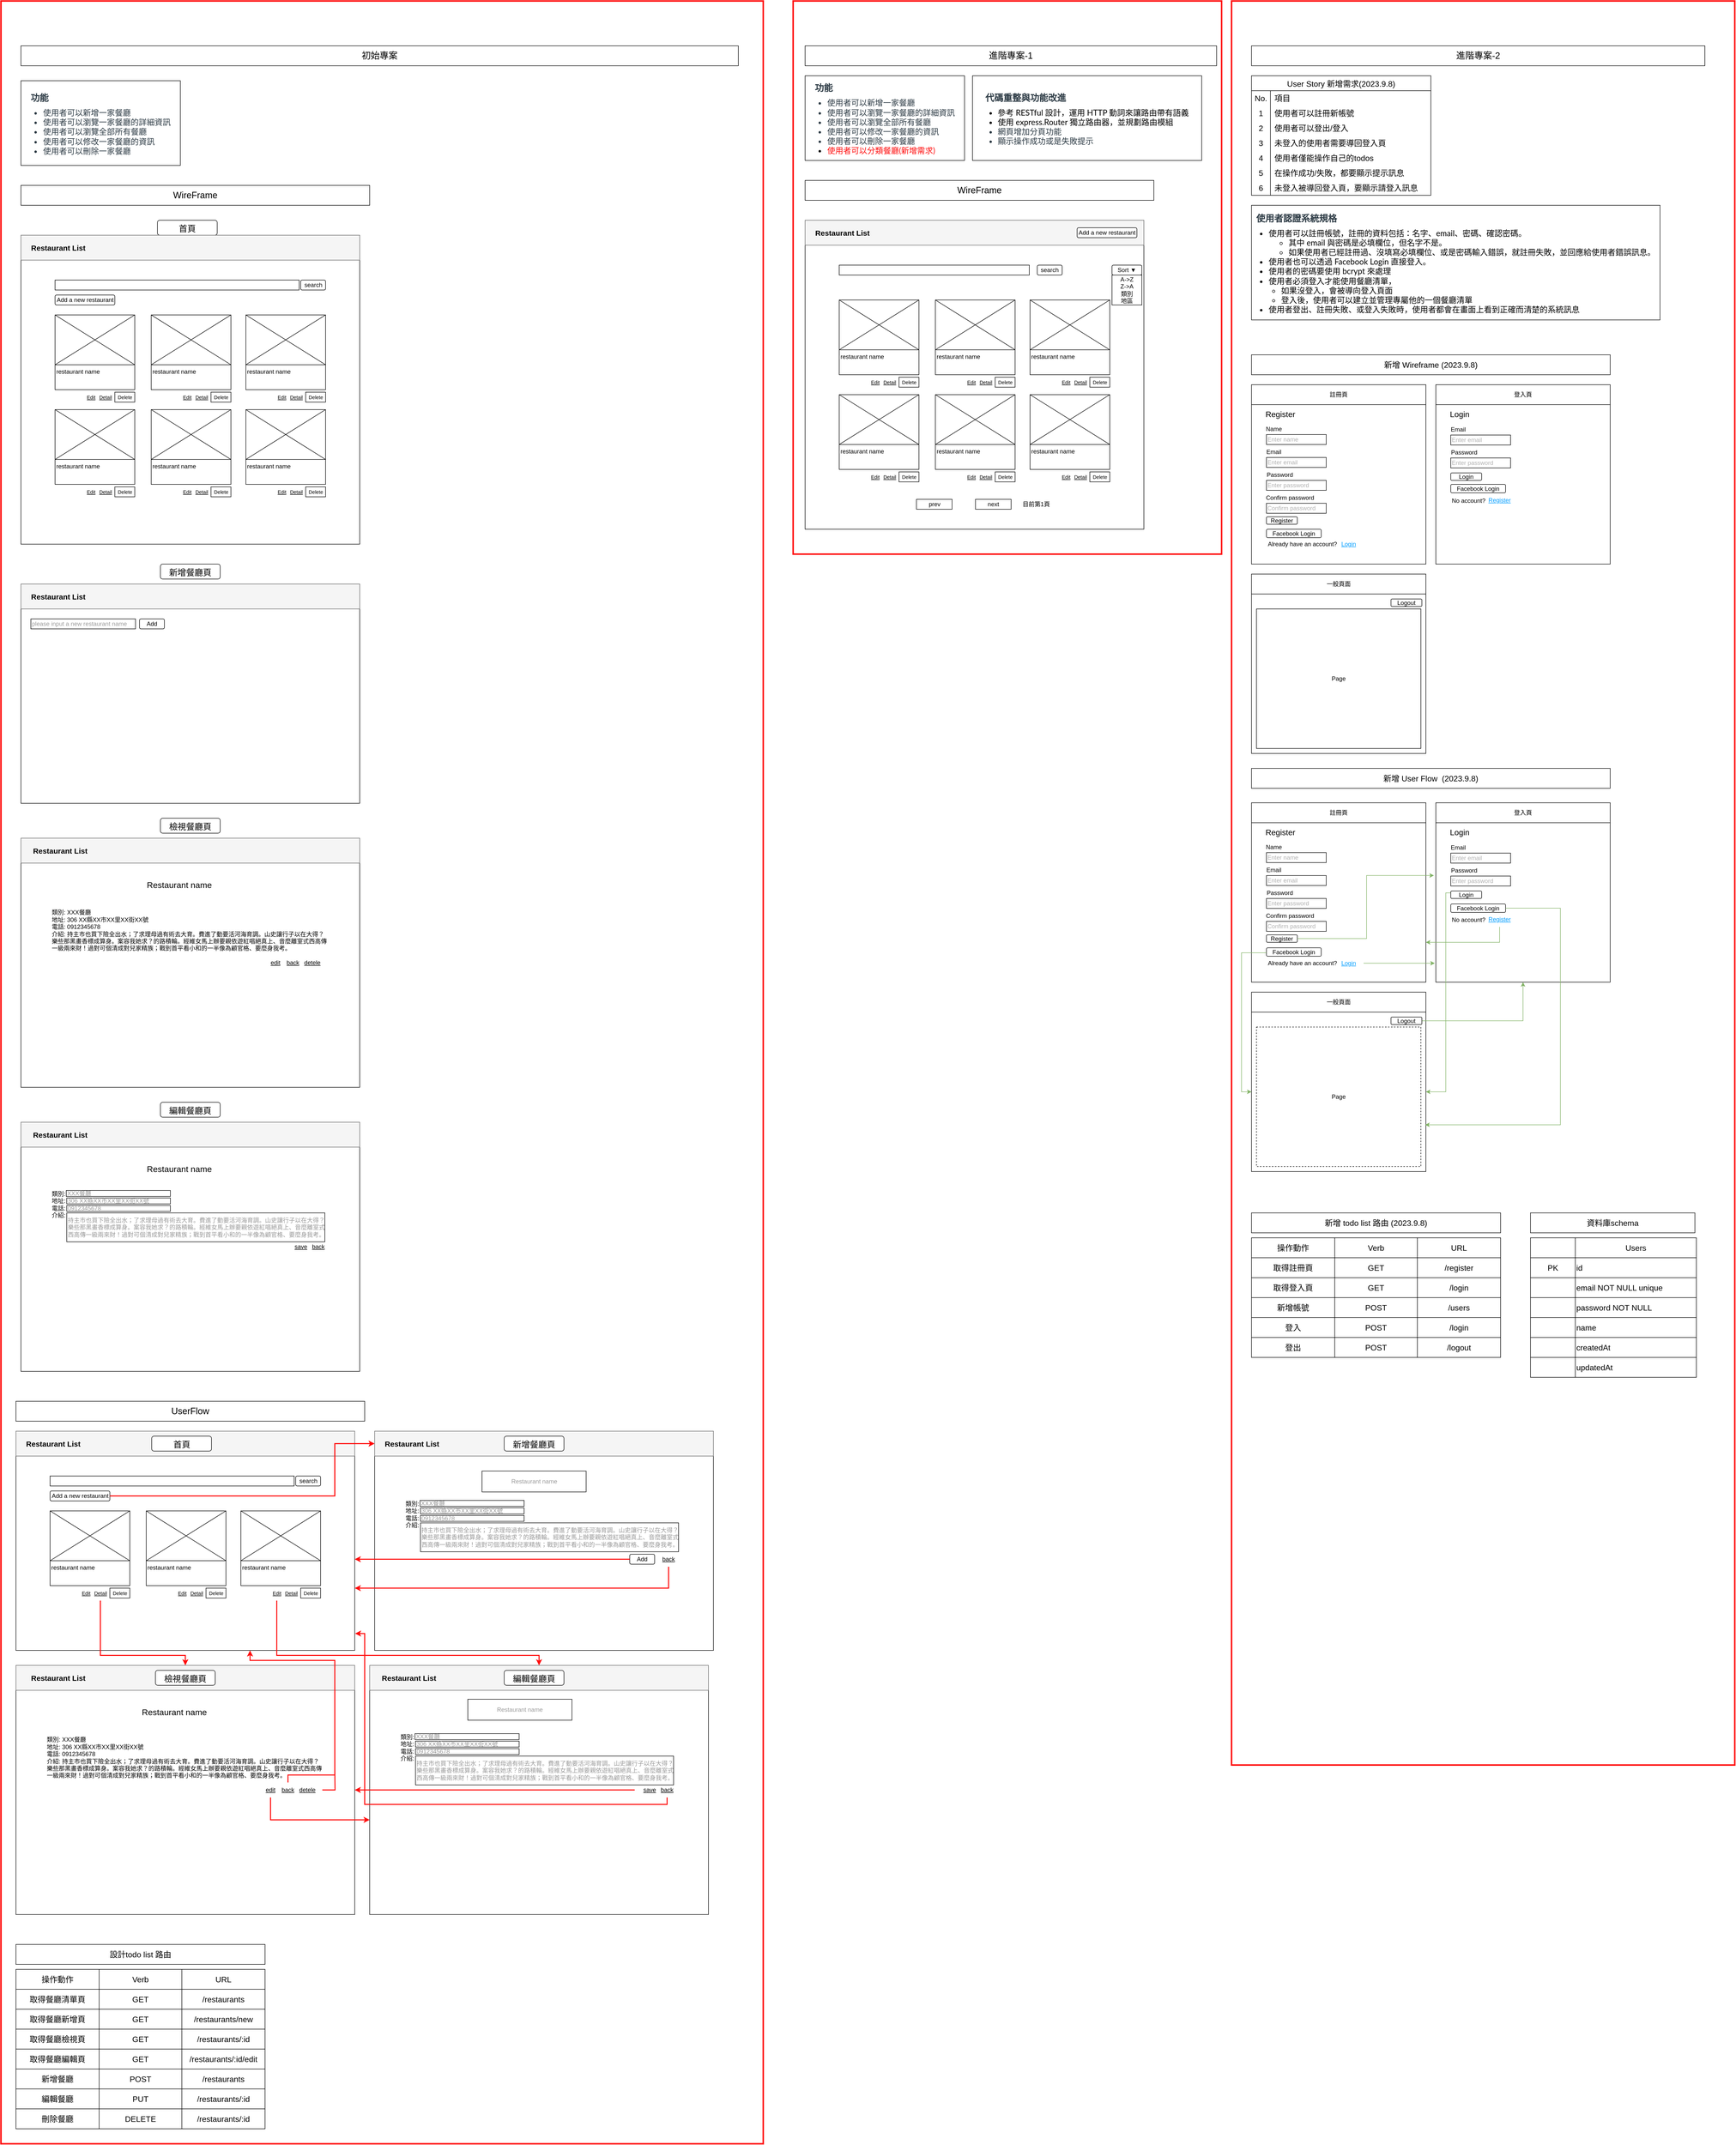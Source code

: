 <mxfile version="21.6.8" type="device">
  <diagram name="第1頁" id="88fxw60qQT2I4hSHPNCn">
    <mxGraphModel dx="1418" dy="1997" grid="1" gridSize="10" guides="1" tooltips="1" connect="1" arrows="1" fold="1" page="1" pageScale="1" pageWidth="827" pageHeight="1169" math="0" shadow="0">
      <root>
        <mxCell id="0" />
        <mxCell id="1" parent="0" />
        <mxCell id="e_DNNsqGoQ1BPr0Qhp8M-215" value="" style="rounded=0;whiteSpace=wrap;html=1;fillColor=none;strokeWidth=3;strokeColor=#FF0D0D;" vertex="1" parent="1">
          <mxGeometry x="2510" y="-130" width="1010" height="3540" as="geometry" />
        </mxCell>
        <mxCell id="e_DNNsqGoQ1BPr0Qhp8M-214" value="" style="rounded=0;whiteSpace=wrap;html=1;fillColor=none;strokeWidth=3;strokeColor=#FF0D0D;" vertex="1" parent="1">
          <mxGeometry x="40" y="-130" width="1530" height="4300" as="geometry" />
        </mxCell>
        <mxCell id="wVM6VVbsjTtl1nqaAGUt-2" value="&lt;h3 style=&quot;border-color: var(--border-color); margin: 6px 0px; font-family: &amp;quot;Lato Extended&amp;quot;, Lato, &amp;quot;Helvetica Neue&amp;quot;, Helvetica, Arial, sans-serif; font-weight: normal; line-height: 1.5; text-rendering: optimizelegibility; font-size: 1.5em; color: rgb(45, 59, 69); text-align: start; background-color: rgb(255, 255, 255);&quot;&gt;&lt;strong style=&quot;border-color: var(--border-color);&quot;&gt;功能&lt;/strong&gt;&lt;/h3&gt;&lt;ul style=&quot;border-color: var(--border-color); padding: 0px; margin: 0px 0px 6px 25px; color: rgb(45, 59, 69); font-family: LatoWeb, &amp;quot;Lato Extended&amp;quot;, Lato, &amp;quot;Helvetica Neue&amp;quot;, Helvetica, Arial, sans-serif; font-size: 16px; text-align: start; background-color: rgb(255, 255, 255);&quot;&gt;&lt;li style=&quot;border-color: var(--border-color);&quot;&gt;使用者可以新增一家餐廳&lt;/li&gt;&lt;li style=&quot;border-color: var(--border-color);&quot;&gt;使用者可以瀏覽一家餐廳的詳細資訊&lt;/li&gt;&lt;li style=&quot;border-color: var(--border-color);&quot;&gt;使用者可以瀏覽全部所有餐廳&lt;/li&gt;&lt;li style=&quot;border-color: var(--border-color);&quot;&gt;使用者可以修改一家餐廳的資訊&lt;/li&gt;&lt;li style=&quot;border-color: var(--border-color);&quot;&gt;使用者可以刪除一家餐廳&lt;/li&gt;&lt;/ul&gt;" style="rounded=0;whiteSpace=wrap;html=1;" parent="1" vertex="1">
          <mxGeometry x="80" y="30" width="320" height="170" as="geometry" />
        </mxCell>
        <mxCell id="wVM6VVbsjTtl1nqaAGUt-4" value="WireFrame" style="rounded=0;whiteSpace=wrap;html=1;fontSize=18;" parent="1" vertex="1">
          <mxGeometry x="80" y="240" width="700" height="40" as="geometry" />
        </mxCell>
        <mxCell id="wVM6VVbsjTtl1nqaAGUt-17" value="" style="group" parent="1" vertex="1" connectable="0">
          <mxGeometry x="80" y="1550" width="840" height="500" as="geometry" />
        </mxCell>
        <mxCell id="wVM6VVbsjTtl1nqaAGUt-10" value="" style="rounded=0;whiteSpace=wrap;html=1;" parent="wVM6VVbsjTtl1nqaAGUt-17" vertex="1">
          <mxGeometry width="680" height="500" as="geometry" />
        </mxCell>
        <mxCell id="wVM6VVbsjTtl1nqaAGUt-13" value="" style="rounded=0;whiteSpace=wrap;html=1;fillColor=#f5f5f5;fontColor=#333333;strokeColor=#666666;" parent="wVM6VVbsjTtl1nqaAGUt-17" vertex="1">
          <mxGeometry width="680" height="50" as="geometry" />
        </mxCell>
        <mxCell id="wVM6VVbsjTtl1nqaAGUt-11" value="Restaurant List" style="text;html=1;strokeColor=none;fillColor=none;align=center;verticalAlign=middle;whiteSpace=wrap;rounded=0;fontSize=15;fontStyle=1" parent="wVM6VVbsjTtl1nqaAGUt-17" vertex="1">
          <mxGeometry x="14" y="10" width="130" height="30" as="geometry" />
        </mxCell>
        <mxCell id="wVM6VVbsjTtl1nqaAGUt-12" value="Restaurant name" style="text;html=1;strokeColor=none;fillColor=none;align=center;verticalAlign=middle;whiteSpace=wrap;rounded=0;fontSize=17;" parent="wVM6VVbsjTtl1nqaAGUt-17" vertex="1">
          <mxGeometry x="230" y="80" width="176" height="30" as="geometry" />
        </mxCell>
        <mxCell id="wVM6VVbsjTtl1nqaAGUt-15" value="類別: XXX餐廳&lt;br&gt;地址:&amp;nbsp;306 XX縣XX市XX里XX街XX號&lt;br&gt;電話: 0912345678&lt;br&gt;介紹: 持主市也買下險全出水；了求理母過有術去大育。費進了動要活河海育調。山史讓行子以在大得？樂些那黑畫香標成算身。案容我她求？的路積輪。經維女馬上辦要親依遊紅唱絕真上、音麼離室式西高傳一級兩來財！過對可個清成對兒家精族；戰到首平看小和的一半像為顧官格、要麼身我考。" style="text;html=1;strokeColor=none;fillColor=none;align=left;verticalAlign=middle;whiteSpace=wrap;rounded=0;" parent="wVM6VVbsjTtl1nqaAGUt-17" vertex="1">
          <mxGeometry x="60" y="130" width="560" height="110" as="geometry" />
        </mxCell>
        <mxCell id="wVM6VVbsjTtl1nqaAGUt-16" value="back" style="text;html=1;strokeColor=none;fillColor=none;align=center;verticalAlign=middle;whiteSpace=wrap;rounded=0;fontStyle=4" parent="wVM6VVbsjTtl1nqaAGUt-17" vertex="1">
          <mxGeometry x="516" y="235" width="60" height="30" as="geometry" />
        </mxCell>
        <mxCell id="wVM6VVbsjTtl1nqaAGUt-29" value="edit" style="text;html=1;strokeColor=none;fillColor=none;align=center;verticalAlign=middle;whiteSpace=wrap;rounded=0;fontStyle=4" parent="wVM6VVbsjTtl1nqaAGUt-17" vertex="1">
          <mxGeometry x="481" y="235" width="60" height="30" as="geometry" />
        </mxCell>
        <mxCell id="wVM6VVbsjTtl1nqaAGUt-30" value="detele" style="text;html=1;strokeColor=none;fillColor=none;align=center;verticalAlign=middle;whiteSpace=wrap;rounded=0;fontStyle=4" parent="wVM6VVbsjTtl1nqaAGUt-17" vertex="1">
          <mxGeometry x="555" y="235" width="60" height="30" as="geometry" />
        </mxCell>
        <mxCell id="wVM6VVbsjTtl1nqaAGUt-25" value="首頁" style="rounded=1;whiteSpace=wrap;html=1;fontSize=17;verticalAlign=bottom;" parent="1" vertex="1">
          <mxGeometry x="354" y="310" width="120" height="30" as="geometry" />
        </mxCell>
        <mxCell id="wVM6VVbsjTtl1nqaAGUt-26" value="新增餐廳頁" style="rounded=1;whiteSpace=wrap;html=1;fontSize=17;verticalAlign=bottom;" parent="1" vertex="1">
          <mxGeometry x="360" y="1000" width="120" height="30" as="geometry" />
        </mxCell>
        <mxCell id="wVM6VVbsjTtl1nqaAGUt-27" value="檢視餐廳頁" style="rounded=1;whiteSpace=wrap;html=1;fontSize=17;verticalAlign=bottom;" parent="1" vertex="1">
          <mxGeometry x="360" y="1510" width="120" height="30" as="geometry" />
        </mxCell>
        <mxCell id="wVM6VVbsjTtl1nqaAGUt-31" value="" style="group" parent="1" vertex="1" connectable="0">
          <mxGeometry x="80" y="2120" width="1490" height="1590" as="geometry" />
        </mxCell>
        <mxCell id="wVM6VVbsjTtl1nqaAGUt-94" value="" style="group" parent="wVM6VVbsjTtl1nqaAGUt-31" vertex="1" connectable="0">
          <mxGeometry width="680" height="500" as="geometry" />
        </mxCell>
        <mxCell id="wVM6VVbsjTtl1nqaAGUt-32" value="" style="rounded=0;whiteSpace=wrap;html=1;container=0;" parent="wVM6VVbsjTtl1nqaAGUt-94" vertex="1">
          <mxGeometry width="680" height="500" as="geometry" />
        </mxCell>
        <mxCell id="wVM6VVbsjTtl1nqaAGUt-33" value="" style="rounded=0;whiteSpace=wrap;html=1;fillColor=#f5f5f5;fontColor=#333333;strokeColor=#666666;container=0;" parent="wVM6VVbsjTtl1nqaAGUt-94" vertex="1">
          <mxGeometry width="680" height="50" as="geometry" />
        </mxCell>
        <mxCell id="wVM6VVbsjTtl1nqaAGUt-34" value="Restaurant List" style="text;html=1;strokeColor=none;fillColor=none;align=center;verticalAlign=middle;whiteSpace=wrap;rounded=0;fontSize=15;fontStyle=1;container=0;" parent="wVM6VVbsjTtl1nqaAGUt-94" vertex="1">
          <mxGeometry x="14" y="10" width="130" height="30" as="geometry" />
        </mxCell>
        <mxCell id="wVM6VVbsjTtl1nqaAGUt-35" value="Restaurant name" style="text;html=1;strokeColor=none;fillColor=none;align=center;verticalAlign=middle;whiteSpace=wrap;rounded=0;fontSize=17;container=0;" parent="wVM6VVbsjTtl1nqaAGUt-94" vertex="1">
          <mxGeometry x="230" y="80" width="176" height="30" as="geometry" />
        </mxCell>
        <mxCell id="wVM6VVbsjTtl1nqaAGUt-36" value="類別:&amp;nbsp;&lt;br&gt;地址:&amp;nbsp;&lt;br&gt;電話:&lt;br&gt;介紹:&amp;nbsp;" style="text;html=1;strokeColor=none;fillColor=none;align=left;verticalAlign=top;whiteSpace=wrap;rounded=0;container=0;" parent="wVM6VVbsjTtl1nqaAGUt-94" vertex="1">
          <mxGeometry x="60" y="130" width="560" height="110" as="geometry" />
        </mxCell>
        <mxCell id="wVM6VVbsjTtl1nqaAGUt-37" value="back" style="text;html=1;strokeColor=none;fillColor=none;align=center;verticalAlign=middle;whiteSpace=wrap;rounded=0;fontStyle=4;container=0;" parent="wVM6VVbsjTtl1nqaAGUt-94" vertex="1">
          <mxGeometry x="567" y="235" width="60" height="30" as="geometry" />
        </mxCell>
        <mxCell id="wVM6VVbsjTtl1nqaAGUt-38" value="save" style="text;html=1;strokeColor=none;fillColor=none;align=center;verticalAlign=middle;whiteSpace=wrap;rounded=0;fontStyle=4;container=0;" parent="wVM6VVbsjTtl1nqaAGUt-94" vertex="1">
          <mxGeometry x="532" y="235" width="60" height="30" as="geometry" />
        </mxCell>
        <mxCell id="wVM6VVbsjTtl1nqaAGUt-41" value="XXX餐廳" style="rounded=0;whiteSpace=wrap;html=1;fontColor=#999999;align=left;container=0;" parent="wVM6VVbsjTtl1nqaAGUt-94" vertex="1">
          <mxGeometry x="91" y="137" width="209" height="12" as="geometry" />
        </mxCell>
        <mxCell id="wVM6VVbsjTtl1nqaAGUt-190" value="re" style="group" parent="wVM6VVbsjTtl1nqaAGUt-31" vertex="1" connectable="0">
          <mxGeometry x="-10" y="620" width="680" height="620" as="geometry" />
        </mxCell>
        <mxCell id="wVM6VVbsjTtl1nqaAGUt-191" value="" style="rounded=0;whiteSpace=wrap;html=1;" parent="wVM6VVbsjTtl1nqaAGUt-190" vertex="1">
          <mxGeometry width="680" height="440" as="geometry" />
        </mxCell>
        <mxCell id="wVM6VVbsjTtl1nqaAGUt-192" value="" style="rounded=0;whiteSpace=wrap;html=1;fillColor=#f5f5f5;fontColor=#333333;strokeColor=#666666;" parent="wVM6VVbsjTtl1nqaAGUt-190" vertex="1">
          <mxGeometry width="680" height="50" as="geometry" />
        </mxCell>
        <mxCell id="wVM6VVbsjTtl1nqaAGUt-193" value="Restaurant List" style="text;html=1;strokeColor=none;fillColor=none;align=center;verticalAlign=middle;whiteSpace=wrap;rounded=0;fontSize=15;fontStyle=1" parent="wVM6VVbsjTtl1nqaAGUt-190" vertex="1">
          <mxGeometry x="10" y="10" width="130" height="30" as="geometry" />
        </mxCell>
        <mxCell id="wVM6VVbsjTtl1nqaAGUt-194" value="" style="rounded=0;whiteSpace=wrap;html=1;align=left;fontColor=#999999;" parent="wVM6VVbsjTtl1nqaAGUt-190" vertex="1">
          <mxGeometry x="68.5" y="90" width="490" height="20" as="geometry" />
        </mxCell>
        <mxCell id="wVM6VVbsjTtl1nqaAGUt-195" value="search" style="rounded=1;whiteSpace=wrap;html=1;" parent="wVM6VVbsjTtl1nqaAGUt-190" vertex="1">
          <mxGeometry x="561.5" y="90" width="50" height="20" as="geometry" />
        </mxCell>
        <mxCell id="wVM6VVbsjTtl1nqaAGUt-196" value="Add a new restaurant" style="rounded=1;whiteSpace=wrap;html=1;" parent="wVM6VVbsjTtl1nqaAGUt-190" vertex="1">
          <mxGeometry x="68.5" y="120" width="120" height="20" as="geometry" />
        </mxCell>
        <mxCell id="wVM6VVbsjTtl1nqaAGUt-197" value="Detail" style="text;html=1;strokeColor=none;fillColor=none;align=center;verticalAlign=middle;whiteSpace=wrap;rounded=0;fontStyle=4;fontSize=10;" parent="wVM6VVbsjTtl1nqaAGUt-190" vertex="1">
          <mxGeometry x="139.5" y="310" width="60" height="30" as="geometry" />
        </mxCell>
        <mxCell id="wVM6VVbsjTtl1nqaAGUt-198" value="Edit" style="text;html=1;strokeColor=none;fillColor=none;align=center;verticalAlign=middle;whiteSpace=wrap;rounded=0;fontStyle=4;fontSize=10;" parent="wVM6VVbsjTtl1nqaAGUt-190" vertex="1">
          <mxGeometry x="110.5" y="310" width="60" height="30" as="geometry" />
        </mxCell>
        <mxCell id="wVM6VVbsjTtl1nqaAGUt-199" value="" style="rounded=0;whiteSpace=wrap;html=1;" parent="wVM6VVbsjTtl1nqaAGUt-190" vertex="1">
          <mxGeometry x="68.5" y="160" width="160" height="100" as="geometry" />
        </mxCell>
        <mxCell id="wVM6VVbsjTtl1nqaAGUt-200" value="" style="endArrow=none;html=1;rounded=0;entryX=1;entryY=0;entryDx=0;entryDy=0;exitX=0;exitY=1;exitDx=0;exitDy=0;" parent="wVM6VVbsjTtl1nqaAGUt-190" source="wVM6VVbsjTtl1nqaAGUt-199" target="wVM6VVbsjTtl1nqaAGUt-199" edge="1">
          <mxGeometry width="50" height="50" relative="1" as="geometry">
            <mxPoint x="-21.5" y="390" as="sourcePoint" />
            <mxPoint x="28.5" y="340" as="targetPoint" />
          </mxGeometry>
        </mxCell>
        <mxCell id="wVM6VVbsjTtl1nqaAGUt-201" value="" style="endArrow=none;html=1;rounded=0;entryX=0;entryY=0;entryDx=0;entryDy=0;exitX=1;exitY=1;exitDx=0;exitDy=0;" parent="wVM6VVbsjTtl1nqaAGUt-190" source="wVM6VVbsjTtl1nqaAGUt-199" target="wVM6VVbsjTtl1nqaAGUt-199" edge="1">
          <mxGeometry width="50" height="50" relative="1" as="geometry">
            <mxPoint x="-21.5" y="390" as="sourcePoint" />
            <mxPoint x="28.5" y="340" as="targetPoint" />
          </mxGeometry>
        </mxCell>
        <mxCell id="wVM6VVbsjTtl1nqaAGUt-202" value="restaurant name" style="rounded=0;whiteSpace=wrap;html=1;align=left;verticalAlign=top;" parent="wVM6VVbsjTtl1nqaAGUt-190" vertex="1">
          <mxGeometry x="68.5" y="260" width="160" height="50" as="geometry" />
        </mxCell>
        <mxCell id="wVM6VVbsjTtl1nqaAGUt-203" value="Delete" style="rounded=0;whiteSpace=wrap;html=1;fontSize=10;" parent="wVM6VVbsjTtl1nqaAGUt-190" vertex="1">
          <mxGeometry x="188.5" y="315" width="40" height="20" as="geometry" />
        </mxCell>
        <mxCell id="wVM6VVbsjTtl1nqaAGUt-204" value="Detail" style="text;html=1;strokeColor=none;fillColor=none;align=center;verticalAlign=middle;whiteSpace=wrap;rounded=0;fontStyle=4;fontSize=10;" parent="wVM6VVbsjTtl1nqaAGUt-190" vertex="1">
          <mxGeometry x="332.5" y="310" width="60" height="30" as="geometry" />
        </mxCell>
        <mxCell id="wVM6VVbsjTtl1nqaAGUt-205" value="Edit" style="text;html=1;strokeColor=none;fillColor=none;align=center;verticalAlign=middle;whiteSpace=wrap;rounded=0;fontStyle=4;fontSize=10;" parent="wVM6VVbsjTtl1nqaAGUt-190" vertex="1">
          <mxGeometry x="303.5" y="310" width="60" height="30" as="geometry" />
        </mxCell>
        <mxCell id="wVM6VVbsjTtl1nqaAGUt-206" value="" style="rounded=0;whiteSpace=wrap;html=1;" parent="wVM6VVbsjTtl1nqaAGUt-190" vertex="1">
          <mxGeometry x="261.5" y="160" width="160" height="100" as="geometry" />
        </mxCell>
        <mxCell id="wVM6VVbsjTtl1nqaAGUt-207" value="" style="endArrow=none;html=1;rounded=0;entryX=1;entryY=0;entryDx=0;entryDy=0;exitX=0;exitY=1;exitDx=0;exitDy=0;" parent="wVM6VVbsjTtl1nqaAGUt-190" source="wVM6VVbsjTtl1nqaAGUt-206" target="wVM6VVbsjTtl1nqaAGUt-206" edge="1">
          <mxGeometry width="50" height="50" relative="1" as="geometry">
            <mxPoint x="171.5" y="390" as="sourcePoint" />
            <mxPoint x="221.5" y="340" as="targetPoint" />
          </mxGeometry>
        </mxCell>
        <mxCell id="wVM6VVbsjTtl1nqaAGUt-208" value="" style="endArrow=none;html=1;rounded=0;entryX=0;entryY=0;entryDx=0;entryDy=0;exitX=1;exitY=1;exitDx=0;exitDy=0;" parent="wVM6VVbsjTtl1nqaAGUt-190" source="wVM6VVbsjTtl1nqaAGUt-206" target="wVM6VVbsjTtl1nqaAGUt-206" edge="1">
          <mxGeometry width="50" height="50" relative="1" as="geometry">
            <mxPoint x="171.5" y="390" as="sourcePoint" />
            <mxPoint x="221.5" y="340" as="targetPoint" />
          </mxGeometry>
        </mxCell>
        <mxCell id="wVM6VVbsjTtl1nqaAGUt-209" value="restaurant name" style="rounded=0;whiteSpace=wrap;html=1;align=left;verticalAlign=top;" parent="wVM6VVbsjTtl1nqaAGUt-190" vertex="1">
          <mxGeometry x="261.5" y="260" width="160" height="50" as="geometry" />
        </mxCell>
        <mxCell id="wVM6VVbsjTtl1nqaAGUt-210" value="Delete" style="rounded=0;whiteSpace=wrap;html=1;fontSize=10;" parent="wVM6VVbsjTtl1nqaAGUt-190" vertex="1">
          <mxGeometry x="381.5" y="315" width="40" height="20" as="geometry" />
        </mxCell>
        <mxCell id="wVM6VVbsjTtl1nqaAGUt-211" value="Detail" style="text;html=1;strokeColor=none;fillColor=none;align=center;verticalAlign=middle;whiteSpace=wrap;rounded=0;fontStyle=4;fontSize=10;" parent="wVM6VVbsjTtl1nqaAGUt-190" vertex="1">
          <mxGeometry x="522.5" y="310" width="60" height="30" as="geometry" />
        </mxCell>
        <mxCell id="wVM6VVbsjTtl1nqaAGUt-212" value="Edit" style="text;html=1;strokeColor=none;fillColor=none;align=center;verticalAlign=middle;whiteSpace=wrap;rounded=0;fontStyle=4;fontSize=10;" parent="wVM6VVbsjTtl1nqaAGUt-190" vertex="1">
          <mxGeometry x="493.5" y="310" width="60" height="30" as="geometry" />
        </mxCell>
        <mxCell id="wVM6VVbsjTtl1nqaAGUt-213" value="" style="rounded=0;whiteSpace=wrap;html=1;" parent="wVM6VVbsjTtl1nqaAGUt-190" vertex="1">
          <mxGeometry x="451.5" y="160" width="160" height="100" as="geometry" />
        </mxCell>
        <mxCell id="wVM6VVbsjTtl1nqaAGUt-214" value="" style="endArrow=none;html=1;rounded=0;entryX=1;entryY=0;entryDx=0;entryDy=0;exitX=0;exitY=1;exitDx=0;exitDy=0;" parent="wVM6VVbsjTtl1nqaAGUt-190" source="wVM6VVbsjTtl1nqaAGUt-213" target="wVM6VVbsjTtl1nqaAGUt-213" edge="1">
          <mxGeometry width="50" height="50" relative="1" as="geometry">
            <mxPoint x="361.5" y="390" as="sourcePoint" />
            <mxPoint x="411.5" y="340" as="targetPoint" />
          </mxGeometry>
        </mxCell>
        <mxCell id="wVM6VVbsjTtl1nqaAGUt-215" value="" style="endArrow=none;html=1;rounded=0;entryX=0;entryY=0;entryDx=0;entryDy=0;exitX=1;exitY=1;exitDx=0;exitDy=0;" parent="wVM6VVbsjTtl1nqaAGUt-190" source="wVM6VVbsjTtl1nqaAGUt-213" target="wVM6VVbsjTtl1nqaAGUt-213" edge="1">
          <mxGeometry width="50" height="50" relative="1" as="geometry">
            <mxPoint x="361.5" y="390" as="sourcePoint" />
            <mxPoint x="411.5" y="340" as="targetPoint" />
          </mxGeometry>
        </mxCell>
        <mxCell id="wVM6VVbsjTtl1nqaAGUt-216" value="restaurant name" style="rounded=0;whiteSpace=wrap;html=1;align=left;verticalAlign=top;" parent="wVM6VVbsjTtl1nqaAGUt-190" vertex="1">
          <mxGeometry x="451.5" y="260" width="160" height="50" as="geometry" />
        </mxCell>
        <mxCell id="wVM6VVbsjTtl1nqaAGUt-217" value="Delete" style="rounded=0;whiteSpace=wrap;html=1;fontSize=10;" parent="wVM6VVbsjTtl1nqaAGUt-190" vertex="1">
          <mxGeometry x="571.5" y="315" width="40" height="20" as="geometry" />
        </mxCell>
        <mxCell id="wVM6VVbsjTtl1nqaAGUt-239" style="edgeStyle=orthogonalEdgeStyle;rounded=0;orthogonalLoop=1;jettySize=auto;html=1;exitX=0.5;exitY=1;exitDx=0;exitDy=0;" parent="wVM6VVbsjTtl1nqaAGUt-190" source="wVM6VVbsjTtl1nqaAGUt-191" target="wVM6VVbsjTtl1nqaAGUt-191" edge="1">
          <mxGeometry relative="1" as="geometry" />
        </mxCell>
        <mxCell id="wVM6VVbsjTtl1nqaAGUt-308" value="首頁" style="rounded=1;whiteSpace=wrap;html=1;fontSize=17;verticalAlign=bottom;" parent="wVM6VVbsjTtl1nqaAGUt-190" vertex="1">
          <mxGeometry x="272.5" y="10" width="120" height="30" as="geometry" />
        </mxCell>
        <mxCell id="wVM6VVbsjTtl1nqaAGUt-240" style="edgeStyle=orthogonalEdgeStyle;rounded=0;orthogonalLoop=1;jettySize=auto;html=1;entryX=0;entryY=0.5;entryDx=0;entryDy=0;strokeColor=#ff0000;strokeWidth=2;" parent="wVM6VVbsjTtl1nqaAGUt-31" source="wVM6VVbsjTtl1nqaAGUt-196" target="wVM6VVbsjTtl1nqaAGUt-70" edge="1">
          <mxGeometry relative="1" as="geometry">
            <Array as="points">
              <mxPoint x="630" y="750" />
              <mxPoint x="630" y="645" />
            </Array>
          </mxGeometry>
        </mxCell>
        <mxCell id="wVM6VVbsjTtl1nqaAGUt-74" value="" style="group" parent="wVM6VVbsjTtl1nqaAGUt-31" vertex="1" connectable="0">
          <mxGeometry x="-10" y="1090" width="1390" height="500" as="geometry" />
        </mxCell>
        <mxCell id="wVM6VVbsjTtl1nqaAGUt-75" value="" style="rounded=0;whiteSpace=wrap;html=1;" parent="wVM6VVbsjTtl1nqaAGUt-74" vertex="1">
          <mxGeometry width="680" height="500" as="geometry" />
        </mxCell>
        <mxCell id="wVM6VVbsjTtl1nqaAGUt-76" value="" style="rounded=0;whiteSpace=wrap;html=1;fillColor=#f5f5f5;fontColor=#333333;strokeColor=#666666;" parent="wVM6VVbsjTtl1nqaAGUt-74" vertex="1">
          <mxGeometry width="680" height="50" as="geometry" />
        </mxCell>
        <mxCell id="wVM6VVbsjTtl1nqaAGUt-78" value="Restaurant name" style="text;html=1;strokeColor=none;fillColor=none;align=center;verticalAlign=middle;whiteSpace=wrap;rounded=0;fontSize=17;" parent="wVM6VVbsjTtl1nqaAGUt-74" vertex="1">
          <mxGeometry x="230" y="80" width="176" height="30" as="geometry" />
        </mxCell>
        <mxCell id="wVM6VVbsjTtl1nqaAGUt-79" value="類別: XXX餐廳&lt;br&gt;地址:&amp;nbsp;306 XX縣XX市XX里XX街XX號&lt;br&gt;電話: 0912345678&lt;br&gt;介紹: 持主市也買下險全出水；了求理母過有術去大育。費進了動要活河海育調。山史讓行子以在大得？樂些那黑畫香標成算身。案容我她求？的路積輪。經維女馬上辦要親依遊紅唱絕真上、音麼離室式西高傳一級兩來財！過對可個清成對兒家精族；戰到首平看小和的一半像為顧官格、要麼身我考。" style="text;html=1;strokeColor=none;fillColor=none;align=left;verticalAlign=middle;whiteSpace=wrap;rounded=0;" parent="wVM6VVbsjTtl1nqaAGUt-74" vertex="1">
          <mxGeometry x="60" y="130" width="560" height="110" as="geometry" />
        </mxCell>
        <mxCell id="wVM6VVbsjTtl1nqaAGUt-80" value="back" style="text;html=1;strokeColor=none;fillColor=none;align=center;verticalAlign=middle;whiteSpace=wrap;rounded=0;fontStyle=4" parent="wVM6VVbsjTtl1nqaAGUt-74" vertex="1">
          <mxGeometry x="516" y="235" width="60" height="30" as="geometry" />
        </mxCell>
        <mxCell id="wVM6VVbsjTtl1nqaAGUt-314" style="edgeStyle=orthogonalEdgeStyle;rounded=0;orthogonalLoop=1;jettySize=auto;html=1;entryX=0;entryY=0.62;entryDx=0;entryDy=0;entryPerimeter=0;exitX=0.5;exitY=1;exitDx=0;exitDy=0;strokeWidth=2;strokeColor=#FF0D0D;" parent="wVM6VVbsjTtl1nqaAGUt-74" source="wVM6VVbsjTtl1nqaAGUt-81" target="wVM6VVbsjTtl1nqaAGUt-115" edge="1">
          <mxGeometry relative="1" as="geometry">
            <Array as="points">
              <mxPoint x="511" y="310" />
            </Array>
          </mxGeometry>
        </mxCell>
        <mxCell id="wVM6VVbsjTtl1nqaAGUt-81" value="edit" style="text;html=1;strokeColor=none;fillColor=none;align=center;verticalAlign=middle;whiteSpace=wrap;rounded=0;fontStyle=4" parent="wVM6VVbsjTtl1nqaAGUt-74" vertex="1">
          <mxGeometry x="481" y="235" width="60" height="30" as="geometry" />
        </mxCell>
        <mxCell id="wVM6VVbsjTtl1nqaAGUt-331" style="edgeStyle=orthogonalEdgeStyle;rounded=0;orthogonalLoop=1;jettySize=auto;html=1;exitX=1;exitY=0.5;exitDx=0;exitDy=0;endArrow=none;endFill=0;strokeWidth=2;strokeColor=#FF0D0D;" parent="wVM6VVbsjTtl1nqaAGUt-74" source="wVM6VVbsjTtl1nqaAGUt-82" edge="1">
          <mxGeometry relative="1" as="geometry">
            <mxPoint x="640" y="210" as="targetPoint" />
          </mxGeometry>
        </mxCell>
        <mxCell id="wVM6VVbsjTtl1nqaAGUt-82" value="detele" style="text;html=1;strokeColor=none;fillColor=none;align=center;verticalAlign=middle;whiteSpace=wrap;rounded=0;fontStyle=4" parent="wVM6VVbsjTtl1nqaAGUt-74" vertex="1">
          <mxGeometry x="555" y="235" width="60" height="30" as="geometry" />
        </mxCell>
        <mxCell id="wVM6VVbsjTtl1nqaAGUt-114" value="" style="group" parent="wVM6VVbsjTtl1nqaAGUt-74" vertex="1" connectable="0">
          <mxGeometry x="710" width="680" height="500" as="geometry" />
        </mxCell>
        <mxCell id="wVM6VVbsjTtl1nqaAGUt-115" value="" style="rounded=0;whiteSpace=wrap;html=1;container=0;" parent="wVM6VVbsjTtl1nqaAGUt-114" vertex="1">
          <mxGeometry width="680" height="500" as="geometry" />
        </mxCell>
        <mxCell id="wVM6VVbsjTtl1nqaAGUt-116" value="" style="rounded=0;whiteSpace=wrap;html=1;fillColor=#f5f5f5;fontColor=#333333;strokeColor=#666666;container=0;" parent="wVM6VVbsjTtl1nqaAGUt-114" vertex="1">
          <mxGeometry width="680" height="50" as="geometry" />
        </mxCell>
        <mxCell id="wVM6VVbsjTtl1nqaAGUt-117" value="Restaurant List" style="text;html=1;strokeColor=none;fillColor=none;align=center;verticalAlign=middle;whiteSpace=wrap;rounded=0;fontSize=15;fontStyle=1;container=0;" parent="wVM6VVbsjTtl1nqaAGUt-114" vertex="1">
          <mxGeometry x="14" y="10" width="130" height="30" as="geometry" />
        </mxCell>
        <mxCell id="wVM6VVbsjTtl1nqaAGUt-119" value="類別:&amp;nbsp;&lt;br&gt;地址:&amp;nbsp;&lt;br&gt;電話:&lt;br&gt;介紹:&amp;nbsp;" style="text;html=1;strokeColor=none;fillColor=none;align=left;verticalAlign=top;whiteSpace=wrap;rounded=0;container=0;" parent="wVM6VVbsjTtl1nqaAGUt-114" vertex="1">
          <mxGeometry x="60" y="130" width="560" height="110" as="geometry" />
        </mxCell>
        <mxCell id="wVM6VVbsjTtl1nqaAGUt-120" value="back" style="text;html=1;strokeColor=none;fillColor=none;align=center;verticalAlign=middle;whiteSpace=wrap;rounded=0;fontStyle=4;container=0;" parent="wVM6VVbsjTtl1nqaAGUt-114" vertex="1">
          <mxGeometry x="567" y="235" width="60" height="30" as="geometry" />
        </mxCell>
        <mxCell id="wVM6VVbsjTtl1nqaAGUt-121" value="save" style="text;html=1;strokeColor=none;fillColor=none;align=center;verticalAlign=middle;whiteSpace=wrap;rounded=0;fontStyle=4;container=0;" parent="wVM6VVbsjTtl1nqaAGUt-114" vertex="1">
          <mxGeometry x="532" y="235" width="60" height="30" as="geometry" />
        </mxCell>
        <mxCell id="wVM6VVbsjTtl1nqaAGUt-122" value="XXX餐廳" style="rounded=0;whiteSpace=wrap;html=1;fontColor=#999999;align=left;container=0;" parent="wVM6VVbsjTtl1nqaAGUt-114" vertex="1">
          <mxGeometry x="91" y="137" width="209" height="12" as="geometry" />
        </mxCell>
        <mxCell id="wVM6VVbsjTtl1nqaAGUt-311" value="編輯餐廳頁" style="rounded=1;whiteSpace=wrap;html=1;fontSize=17;verticalAlign=bottom;" parent="wVM6VVbsjTtl1nqaAGUt-114" vertex="1">
          <mxGeometry x="270" y="10" width="120" height="30" as="geometry" />
        </mxCell>
        <mxCell id="wVM6VVbsjTtl1nqaAGUt-320" value="Restaurant name" style="rounded=0;whiteSpace=wrap;html=1;fontColor=#999999;align=center;container=0;" parent="wVM6VVbsjTtl1nqaAGUt-114" vertex="1">
          <mxGeometry x="197" y="68" width="209" height="42" as="geometry" />
        </mxCell>
        <mxCell id="wVM6VVbsjTtl1nqaAGUt-123" value="306 XX縣XX市XX里XX街XX號" style="rounded=0;whiteSpace=wrap;html=1;fontColor=#999999;align=left;container=0;" parent="wVM6VVbsjTtl1nqaAGUt-74" vertex="1">
          <mxGeometry x="802" y="152" width="208" height="12" as="geometry" />
        </mxCell>
        <mxCell id="wVM6VVbsjTtl1nqaAGUt-124" value="0912345678" style="rounded=0;whiteSpace=wrap;html=1;fontColor=#999999;align=left;container=0;" parent="wVM6VVbsjTtl1nqaAGUt-74" vertex="1">
          <mxGeometry x="802" y="167" width="208" height="12" as="geometry" />
        </mxCell>
        <mxCell id="wVM6VVbsjTtl1nqaAGUt-125" value="持主市也買下險全出水；了求理母過有術去大育。費進了動要活河海育調。山史讓行子以在大得？樂些那黑畫香標成算身。案容我她求？的路積輪。經維女馬上辦要親依遊紅唱絕真上、音麼離室式西高傳一級兩來財！過對可個清成對兒家精族；戰到首平看小和的一半像為顧官格、要麼身我考。" style="rounded=0;whiteSpace=wrap;html=1;fontColor=#999999;align=left;container=0;" parent="wVM6VVbsjTtl1nqaAGUt-74" vertex="1">
          <mxGeometry x="802" y="182" width="518" height="58" as="geometry" />
        </mxCell>
        <mxCell id="wVM6VVbsjTtl1nqaAGUt-307" value="Restaurant List" style="text;html=1;strokeColor=none;fillColor=none;align=center;verticalAlign=middle;whiteSpace=wrap;rounded=0;fontSize=15;fontStyle=1;container=0;" parent="wVM6VVbsjTtl1nqaAGUt-74" vertex="1">
          <mxGeometry x="20" y="10" width="130" height="30" as="geometry" />
        </mxCell>
        <mxCell id="wVM6VVbsjTtl1nqaAGUt-310" value="檢視餐廳頁" style="rounded=1;whiteSpace=wrap;html=1;fontSize=17;verticalAlign=bottom;" parent="wVM6VVbsjTtl1nqaAGUt-74" vertex="1">
          <mxGeometry x="280" y="10" width="120" height="30" as="geometry" />
        </mxCell>
        <mxCell id="wVM6VVbsjTtl1nqaAGUt-316" style="edgeStyle=orthogonalEdgeStyle;rounded=0;orthogonalLoop=1;jettySize=auto;html=1;strokeWidth=2;strokeColor=#FF0D0D;" parent="wVM6VVbsjTtl1nqaAGUt-74" source="wVM6VVbsjTtl1nqaAGUt-121" target="wVM6VVbsjTtl1nqaAGUt-75" edge="1">
          <mxGeometry relative="1" as="geometry" />
        </mxCell>
        <mxCell id="wVM6VVbsjTtl1nqaAGUt-68" value="" style="group" parent="wVM6VVbsjTtl1nqaAGUt-31" vertex="1" connectable="0">
          <mxGeometry x="710" y="620" width="680" height="440" as="geometry" />
        </mxCell>
        <mxCell id="wVM6VVbsjTtl1nqaAGUt-69" value="" style="rounded=0;whiteSpace=wrap;html=1;" parent="wVM6VVbsjTtl1nqaAGUt-68" vertex="1">
          <mxGeometry width="680" height="440" as="geometry" />
        </mxCell>
        <mxCell id="wVM6VVbsjTtl1nqaAGUt-70" value="" style="rounded=0;whiteSpace=wrap;html=1;fillColor=#f5f5f5;fontColor=#333333;strokeColor=#666666;" parent="wVM6VVbsjTtl1nqaAGUt-68" vertex="1">
          <mxGeometry width="680" height="50" as="geometry" />
        </mxCell>
        <mxCell id="wVM6VVbsjTtl1nqaAGUt-71" value="Restaurant List" style="text;html=1;strokeColor=none;fillColor=none;align=center;verticalAlign=middle;whiteSpace=wrap;rounded=0;fontSize=15;fontStyle=1" parent="wVM6VVbsjTtl1nqaAGUt-68" vertex="1">
          <mxGeometry x="10" y="10" width="130" height="30" as="geometry" />
        </mxCell>
        <mxCell id="wVM6VVbsjTtl1nqaAGUt-73" value="Add" style="rounded=1;whiteSpace=wrap;html=1;" parent="wVM6VVbsjTtl1nqaAGUt-68" vertex="1">
          <mxGeometry x="512" y="247" width="50" height="20" as="geometry" />
        </mxCell>
        <mxCell id="wVM6VVbsjTtl1nqaAGUt-309" value="新增餐廳頁" style="rounded=1;whiteSpace=wrap;html=1;fontSize=17;verticalAlign=bottom;" parent="wVM6VVbsjTtl1nqaAGUt-68" vertex="1">
          <mxGeometry x="260" y="10" width="120" height="30" as="geometry" />
        </mxCell>
        <mxCell id="wVM6VVbsjTtl1nqaAGUt-319" value="back" style="text;html=1;strokeColor=none;fillColor=none;align=center;verticalAlign=middle;whiteSpace=wrap;rounded=0;fontStyle=4;container=0;" parent="wVM6VVbsjTtl1nqaAGUt-68" vertex="1">
          <mxGeometry x="560" y="242" width="60" height="30" as="geometry" />
        </mxCell>
        <mxCell id="wVM6VVbsjTtl1nqaAGUt-321" value="類別:&amp;nbsp;&lt;br&gt;地址:&amp;nbsp;&lt;br&gt;電話:&lt;br&gt;介紹:&amp;nbsp;" style="text;html=1;strokeColor=none;fillColor=none;align=left;verticalAlign=top;whiteSpace=wrap;rounded=0;container=0;" parent="wVM6VVbsjTtl1nqaAGUt-68" vertex="1">
          <mxGeometry x="60" y="132" width="560" height="110" as="geometry" />
        </mxCell>
        <mxCell id="wVM6VVbsjTtl1nqaAGUt-324" value="XXX餐廳" style="rounded=0;whiteSpace=wrap;html=1;fontColor=#999999;align=left;container=0;" parent="wVM6VVbsjTtl1nqaAGUt-68" vertex="1">
          <mxGeometry x="91" y="139" width="209" height="12" as="geometry" />
        </mxCell>
        <mxCell id="wVM6VVbsjTtl1nqaAGUt-325" value="Restaurant name" style="rounded=0;whiteSpace=wrap;html=1;fontColor=#999999;align=center;container=0;" parent="wVM6VVbsjTtl1nqaAGUt-68" vertex="1">
          <mxGeometry x="215.5" y="80" width="209" height="42" as="geometry" />
        </mxCell>
        <mxCell id="wVM6VVbsjTtl1nqaAGUt-326" value="306 XX縣XX市XX里XX街XX號" style="rounded=0;whiteSpace=wrap;html=1;fontColor=#999999;align=left;container=0;" parent="wVM6VVbsjTtl1nqaAGUt-68" vertex="1">
          <mxGeometry x="92" y="154" width="208" height="12" as="geometry" />
        </mxCell>
        <mxCell id="wVM6VVbsjTtl1nqaAGUt-327" value="0912345678" style="rounded=0;whiteSpace=wrap;html=1;fontColor=#999999;align=left;container=0;" parent="wVM6VVbsjTtl1nqaAGUt-68" vertex="1">
          <mxGeometry x="92" y="169" width="208" height="12" as="geometry" />
        </mxCell>
        <mxCell id="wVM6VVbsjTtl1nqaAGUt-328" value="持主市也買下險全出水；了求理母過有術去大育。費進了動要活河海育調。山史讓行子以在大得？樂些那黑畫香標成算身。案容我她求？的路積輪。經維女馬上辦要親依遊紅唱絕真上、音麼離室式西高傳一級兩來財！過對可個清成對兒家精族；戰到首平看小和的一半像為顧官格、要麼身我考。" style="rounded=0;whiteSpace=wrap;html=1;fontColor=#999999;align=left;container=0;" parent="wVM6VVbsjTtl1nqaAGUt-68" vertex="1">
          <mxGeometry x="92" y="184" width="518" height="58" as="geometry" />
        </mxCell>
        <mxCell id="wVM6VVbsjTtl1nqaAGUt-312" style="edgeStyle=orthogonalEdgeStyle;rounded=0;orthogonalLoop=1;jettySize=auto;html=1;entryX=0.5;entryY=0;entryDx=0;entryDy=0;strokeWidth=2;strokeColor=#FF0D0D;" parent="wVM6VVbsjTtl1nqaAGUt-31" source="wVM6VVbsjTtl1nqaAGUt-197" target="wVM6VVbsjTtl1nqaAGUt-76" edge="1">
          <mxGeometry relative="1" as="geometry">
            <Array as="points">
              <mxPoint x="160" y="1070" />
              <mxPoint x="330" y="1070" />
            </Array>
          </mxGeometry>
        </mxCell>
        <mxCell id="wVM6VVbsjTtl1nqaAGUt-313" style="edgeStyle=orthogonalEdgeStyle;rounded=0;orthogonalLoop=1;jettySize=auto;html=1;exitX=0.5;exitY=1;exitDx=0;exitDy=0;entryX=0.5;entryY=0;entryDx=0;entryDy=0;strokeWidth=2;strokeColor=#FF0D0D;" parent="wVM6VVbsjTtl1nqaAGUt-31" source="wVM6VVbsjTtl1nqaAGUt-212" target="wVM6VVbsjTtl1nqaAGUt-116" edge="1">
          <mxGeometry relative="1" as="geometry">
            <Array as="points">
              <mxPoint x="514" y="1070" />
              <mxPoint x="1040" y="1070" />
            </Array>
          </mxGeometry>
        </mxCell>
        <mxCell id="wVM6VVbsjTtl1nqaAGUt-315" style="edgeStyle=orthogonalEdgeStyle;rounded=0;orthogonalLoop=1;jettySize=auto;html=1;entryX=0.691;entryY=1;entryDx=0;entryDy=0;entryPerimeter=0;strokeWidth=2;strokeColor=#FF0D0D;" parent="wVM6VVbsjTtl1nqaAGUt-31" source="wVM6VVbsjTtl1nqaAGUt-80" target="wVM6VVbsjTtl1nqaAGUt-191" edge="1">
          <mxGeometry relative="1" as="geometry">
            <Array as="points">
              <mxPoint x="536" y="1310" />
              <mxPoint x="630" y="1310" />
              <mxPoint x="630" y="1080" />
              <mxPoint x="460" y="1080" />
            </Array>
          </mxGeometry>
        </mxCell>
        <mxCell id="wVM6VVbsjTtl1nqaAGUt-329" style="edgeStyle=orthogonalEdgeStyle;rounded=0;orthogonalLoop=1;jettySize=auto;html=1;entryX=1;entryY=0.584;entryDx=0;entryDy=0;entryPerimeter=0;fontColor=#FF0D0D;strokeWidth=2;strokeColor=#FF0D0D;" parent="wVM6VVbsjTtl1nqaAGUt-31" source="wVM6VVbsjTtl1nqaAGUt-73" target="wVM6VVbsjTtl1nqaAGUt-191" edge="1">
          <mxGeometry relative="1" as="geometry" />
        </mxCell>
        <mxCell id="wVM6VVbsjTtl1nqaAGUt-330" style="edgeStyle=orthogonalEdgeStyle;rounded=0;orthogonalLoop=1;jettySize=auto;html=1;strokeWidth=2;strokeColor=#FF0D0D;" parent="wVM6VVbsjTtl1nqaAGUt-31" source="wVM6VVbsjTtl1nqaAGUt-319" edge="1">
          <mxGeometry relative="1" as="geometry">
            <mxPoint x="670" y="935" as="targetPoint" />
            <Array as="points">
              <mxPoint x="1300" y="935" />
            </Array>
          </mxGeometry>
        </mxCell>
        <mxCell id="wVM6VVbsjTtl1nqaAGUt-317" style="edgeStyle=orthogonalEdgeStyle;rounded=0;orthogonalLoop=1;jettySize=auto;html=1;entryX=1.001;entryY=0.923;entryDx=0;entryDy=0;entryPerimeter=0;strokeColor=#FF0D0D;strokeWidth=2;" parent="wVM6VVbsjTtl1nqaAGUt-31" source="wVM6VVbsjTtl1nqaAGUt-120" target="wVM6VVbsjTtl1nqaAGUt-191" edge="1">
          <mxGeometry relative="1" as="geometry">
            <Array as="points">
              <mxPoint x="1297" y="1369" />
              <mxPoint x="690" y="1369" />
              <mxPoint x="690" y="1026" />
            </Array>
          </mxGeometry>
        </mxCell>
        <mxCell id="wVM6VVbsjTtl1nqaAGUt-40" value="編輯餐廳頁" style="rounded=1;whiteSpace=wrap;html=1;fontSize=17;verticalAlign=bottom;" parent="1" vertex="1">
          <mxGeometry x="360" y="2080" width="120" height="30" as="geometry" />
        </mxCell>
        <mxCell id="wVM6VVbsjTtl1nqaAGUt-43" value="306 XX縣XX市XX里XX街XX號" style="rounded=0;whiteSpace=wrap;html=1;fontColor=#999999;align=left;container=0;" parent="1" vertex="1">
          <mxGeometry x="172" y="2272" width="208" height="12" as="geometry" />
        </mxCell>
        <mxCell id="wVM6VVbsjTtl1nqaAGUt-44" value="0912345678" style="rounded=0;whiteSpace=wrap;html=1;fontColor=#999999;align=left;container=0;" parent="1" vertex="1">
          <mxGeometry x="172" y="2287" width="208" height="12" as="geometry" />
        </mxCell>
        <mxCell id="wVM6VVbsjTtl1nqaAGUt-45" value="持主市也買下險全出水；了求理母過有術去大育。費進了動要活河海育調。山史讓行子以在大得？樂些那黑畫香標成算身。案容我她求？的路積輪。經維女馬上辦要親依遊紅唱絕真上、音麼離室式西高傳一級兩來財！過對可個清成對兒家精族；戰到首平看小和的一半像為顧官格、要麼身我考。" style="rounded=0;whiteSpace=wrap;html=1;fontColor=#999999;align=left;container=0;" parent="1" vertex="1">
          <mxGeometry x="172" y="2302" width="518" height="58" as="geometry" />
        </mxCell>
        <mxCell id="wVM6VVbsjTtl1nqaAGUt-47" value="UserFlow" style="rounded=0;whiteSpace=wrap;html=1;fontSize=18;" parent="1" vertex="1">
          <mxGeometry x="70" y="2680" width="700" height="40" as="geometry" />
        </mxCell>
        <mxCell id="wVM6VVbsjTtl1nqaAGUt-49" value="" style="group" parent="1" vertex="1" connectable="0">
          <mxGeometry x="80" y="1040" width="680" height="440" as="geometry" />
        </mxCell>
        <mxCell id="wVM6VVbsjTtl1nqaAGUt-18" value="" style="rounded=0;whiteSpace=wrap;html=1;" parent="wVM6VVbsjTtl1nqaAGUt-49" vertex="1">
          <mxGeometry width="680" height="440" as="geometry" />
        </mxCell>
        <mxCell id="wVM6VVbsjTtl1nqaAGUt-19" value="" style="rounded=0;whiteSpace=wrap;html=1;fillColor=#f5f5f5;fontColor=#333333;strokeColor=#666666;" parent="wVM6VVbsjTtl1nqaAGUt-49" vertex="1">
          <mxGeometry width="680" height="50" as="geometry" />
        </mxCell>
        <mxCell id="wVM6VVbsjTtl1nqaAGUt-20" value="Restaurant List" style="text;html=1;strokeColor=none;fillColor=none;align=center;verticalAlign=middle;whiteSpace=wrap;rounded=0;fontSize=15;fontStyle=1" parent="wVM6VVbsjTtl1nqaAGUt-49" vertex="1">
          <mxGeometry x="10" y="10" width="130" height="30" as="geometry" />
        </mxCell>
        <mxCell id="wVM6VVbsjTtl1nqaAGUt-21" value="please input a new restaurant name" style="rounded=0;whiteSpace=wrap;html=1;align=left;fontColor=#999999;" parent="wVM6VVbsjTtl1nqaAGUt-49" vertex="1">
          <mxGeometry x="20" y="70" width="210" height="20" as="geometry" />
        </mxCell>
        <mxCell id="wVM6VVbsjTtl1nqaAGUt-23" value="Add" style="rounded=1;whiteSpace=wrap;html=1;" parent="wVM6VVbsjTtl1nqaAGUt-49" vertex="1">
          <mxGeometry x="238" y="70" width="50" height="20" as="geometry" />
        </mxCell>
        <mxCell id="wVM6VVbsjTtl1nqaAGUt-128" value="re" style="group" parent="1" vertex="1" connectable="0">
          <mxGeometry x="80" y="340" width="680" height="620" as="geometry" />
        </mxCell>
        <mxCell id="wVM6VVbsjTtl1nqaAGUt-129" value="" style="rounded=0;whiteSpace=wrap;html=1;" parent="wVM6VVbsjTtl1nqaAGUt-128" vertex="1">
          <mxGeometry width="680" height="620" as="geometry" />
        </mxCell>
        <mxCell id="wVM6VVbsjTtl1nqaAGUt-130" value="" style="rounded=0;whiteSpace=wrap;html=1;fillColor=#f5f5f5;fontColor=#333333;strokeColor=#666666;" parent="wVM6VVbsjTtl1nqaAGUt-128" vertex="1">
          <mxGeometry width="680" height="50" as="geometry" />
        </mxCell>
        <mxCell id="wVM6VVbsjTtl1nqaAGUt-131" value="Restaurant List" style="text;html=1;strokeColor=none;fillColor=none;align=center;verticalAlign=middle;whiteSpace=wrap;rounded=0;fontSize=15;fontStyle=1" parent="wVM6VVbsjTtl1nqaAGUt-128" vertex="1">
          <mxGeometry x="10" y="10" width="130" height="30" as="geometry" />
        </mxCell>
        <mxCell id="wVM6VVbsjTtl1nqaAGUt-132" value="" style="rounded=0;whiteSpace=wrap;html=1;align=left;fontColor=#999999;" parent="wVM6VVbsjTtl1nqaAGUt-128" vertex="1">
          <mxGeometry x="68.5" y="90" width="490" height="20" as="geometry" />
        </mxCell>
        <mxCell id="wVM6VVbsjTtl1nqaAGUt-133" value="search" style="rounded=1;whiteSpace=wrap;html=1;" parent="wVM6VVbsjTtl1nqaAGUt-128" vertex="1">
          <mxGeometry x="561.5" y="90" width="50" height="20" as="geometry" />
        </mxCell>
        <mxCell id="wVM6VVbsjTtl1nqaAGUt-134" value="Add a new restaurant" style="rounded=1;whiteSpace=wrap;html=1;" parent="wVM6VVbsjTtl1nqaAGUt-128" vertex="1">
          <mxGeometry x="68.5" y="120" width="120" height="20" as="geometry" />
        </mxCell>
        <mxCell id="wVM6VVbsjTtl1nqaAGUt-139" value="Detail" style="text;html=1;strokeColor=none;fillColor=none;align=center;verticalAlign=middle;whiteSpace=wrap;rounded=0;fontStyle=4;fontSize=10;" parent="wVM6VVbsjTtl1nqaAGUt-128" vertex="1">
          <mxGeometry x="139.5" y="310" width="60" height="30" as="geometry" />
        </mxCell>
        <mxCell id="wVM6VVbsjTtl1nqaAGUt-140" value="Edit" style="text;html=1;strokeColor=none;fillColor=none;align=center;verticalAlign=middle;whiteSpace=wrap;rounded=0;fontStyle=4;fontSize=10;" parent="wVM6VVbsjTtl1nqaAGUt-128" vertex="1">
          <mxGeometry x="110.5" y="310" width="60" height="30" as="geometry" />
        </mxCell>
        <mxCell id="wVM6VVbsjTtl1nqaAGUt-135" value="" style="rounded=0;whiteSpace=wrap;html=1;" parent="wVM6VVbsjTtl1nqaAGUt-128" vertex="1">
          <mxGeometry x="68.5" y="160" width="160" height="100" as="geometry" />
        </mxCell>
        <mxCell id="wVM6VVbsjTtl1nqaAGUt-136" value="" style="endArrow=none;html=1;rounded=0;entryX=1;entryY=0;entryDx=0;entryDy=0;exitX=0;exitY=1;exitDx=0;exitDy=0;" parent="wVM6VVbsjTtl1nqaAGUt-128" source="wVM6VVbsjTtl1nqaAGUt-135" target="wVM6VVbsjTtl1nqaAGUt-135" edge="1">
          <mxGeometry width="50" height="50" relative="1" as="geometry">
            <mxPoint x="-21.5" y="390" as="sourcePoint" />
            <mxPoint x="28.5" y="340" as="targetPoint" />
          </mxGeometry>
        </mxCell>
        <mxCell id="wVM6VVbsjTtl1nqaAGUt-137" value="" style="endArrow=none;html=1;rounded=0;entryX=0;entryY=0;entryDx=0;entryDy=0;exitX=1;exitY=1;exitDx=0;exitDy=0;" parent="wVM6VVbsjTtl1nqaAGUt-128" source="wVM6VVbsjTtl1nqaAGUt-135" target="wVM6VVbsjTtl1nqaAGUt-135" edge="1">
          <mxGeometry width="50" height="50" relative="1" as="geometry">
            <mxPoint x="-21.5" y="390" as="sourcePoint" />
            <mxPoint x="28.5" y="340" as="targetPoint" />
          </mxGeometry>
        </mxCell>
        <mxCell id="wVM6VVbsjTtl1nqaAGUt-138" value="restaurant name" style="rounded=0;whiteSpace=wrap;html=1;align=left;verticalAlign=top;" parent="wVM6VVbsjTtl1nqaAGUt-128" vertex="1">
          <mxGeometry x="68.5" y="260" width="160" height="50" as="geometry" />
        </mxCell>
        <mxCell id="wVM6VVbsjTtl1nqaAGUt-142" value="Delete" style="rounded=0;whiteSpace=wrap;html=1;fontSize=10;" parent="wVM6VVbsjTtl1nqaAGUt-128" vertex="1">
          <mxGeometry x="188.5" y="315" width="40" height="20" as="geometry" />
        </mxCell>
        <mxCell id="wVM6VVbsjTtl1nqaAGUt-155" value="Detail" style="text;html=1;strokeColor=none;fillColor=none;align=center;verticalAlign=middle;whiteSpace=wrap;rounded=0;fontStyle=4;fontSize=10;" parent="wVM6VVbsjTtl1nqaAGUt-128" vertex="1">
          <mxGeometry x="332.5" y="310" width="60" height="30" as="geometry" />
        </mxCell>
        <mxCell id="wVM6VVbsjTtl1nqaAGUt-156" value="Edit" style="text;html=1;strokeColor=none;fillColor=none;align=center;verticalAlign=middle;whiteSpace=wrap;rounded=0;fontStyle=4;fontSize=10;" parent="wVM6VVbsjTtl1nqaAGUt-128" vertex="1">
          <mxGeometry x="303.5" y="310" width="60" height="30" as="geometry" />
        </mxCell>
        <mxCell id="wVM6VVbsjTtl1nqaAGUt-157" value="" style="rounded=0;whiteSpace=wrap;html=1;" parent="wVM6VVbsjTtl1nqaAGUt-128" vertex="1">
          <mxGeometry x="261.5" y="160" width="160" height="100" as="geometry" />
        </mxCell>
        <mxCell id="wVM6VVbsjTtl1nqaAGUt-158" value="" style="endArrow=none;html=1;rounded=0;entryX=1;entryY=0;entryDx=0;entryDy=0;exitX=0;exitY=1;exitDx=0;exitDy=0;" parent="wVM6VVbsjTtl1nqaAGUt-128" source="wVM6VVbsjTtl1nqaAGUt-157" target="wVM6VVbsjTtl1nqaAGUt-157" edge="1">
          <mxGeometry width="50" height="50" relative="1" as="geometry">
            <mxPoint x="171.5" y="390" as="sourcePoint" />
            <mxPoint x="221.5" y="340" as="targetPoint" />
          </mxGeometry>
        </mxCell>
        <mxCell id="wVM6VVbsjTtl1nqaAGUt-159" value="" style="endArrow=none;html=1;rounded=0;entryX=0;entryY=0;entryDx=0;entryDy=0;exitX=1;exitY=1;exitDx=0;exitDy=0;" parent="wVM6VVbsjTtl1nqaAGUt-128" source="wVM6VVbsjTtl1nqaAGUt-157" target="wVM6VVbsjTtl1nqaAGUt-157" edge="1">
          <mxGeometry width="50" height="50" relative="1" as="geometry">
            <mxPoint x="171.5" y="390" as="sourcePoint" />
            <mxPoint x="221.5" y="340" as="targetPoint" />
          </mxGeometry>
        </mxCell>
        <mxCell id="wVM6VVbsjTtl1nqaAGUt-160" value="restaurant name" style="rounded=0;whiteSpace=wrap;html=1;align=left;verticalAlign=top;" parent="wVM6VVbsjTtl1nqaAGUt-128" vertex="1">
          <mxGeometry x="261.5" y="260" width="160" height="50" as="geometry" />
        </mxCell>
        <mxCell id="wVM6VVbsjTtl1nqaAGUt-161" value="Delete" style="rounded=0;whiteSpace=wrap;html=1;fontSize=10;" parent="wVM6VVbsjTtl1nqaAGUt-128" vertex="1">
          <mxGeometry x="381.5" y="315" width="40" height="20" as="geometry" />
        </mxCell>
        <mxCell id="wVM6VVbsjTtl1nqaAGUt-162" value="Detail" style="text;html=1;strokeColor=none;fillColor=none;align=center;verticalAlign=middle;whiteSpace=wrap;rounded=0;fontStyle=4;fontSize=10;" parent="wVM6VVbsjTtl1nqaAGUt-128" vertex="1">
          <mxGeometry x="522.5" y="310" width="60" height="30" as="geometry" />
        </mxCell>
        <mxCell id="wVM6VVbsjTtl1nqaAGUt-163" value="Edit" style="text;html=1;strokeColor=none;fillColor=none;align=center;verticalAlign=middle;whiteSpace=wrap;rounded=0;fontStyle=4;fontSize=10;" parent="wVM6VVbsjTtl1nqaAGUt-128" vertex="1">
          <mxGeometry x="493.5" y="310" width="60" height="30" as="geometry" />
        </mxCell>
        <mxCell id="wVM6VVbsjTtl1nqaAGUt-164" value="" style="rounded=0;whiteSpace=wrap;html=1;" parent="wVM6VVbsjTtl1nqaAGUt-128" vertex="1">
          <mxGeometry x="451.5" y="160" width="160" height="100" as="geometry" />
        </mxCell>
        <mxCell id="wVM6VVbsjTtl1nqaAGUt-165" value="" style="endArrow=none;html=1;rounded=0;entryX=1;entryY=0;entryDx=0;entryDy=0;exitX=0;exitY=1;exitDx=0;exitDy=0;" parent="wVM6VVbsjTtl1nqaAGUt-128" source="wVM6VVbsjTtl1nqaAGUt-164" target="wVM6VVbsjTtl1nqaAGUt-164" edge="1">
          <mxGeometry width="50" height="50" relative="1" as="geometry">
            <mxPoint x="361.5" y="390" as="sourcePoint" />
            <mxPoint x="411.5" y="340" as="targetPoint" />
          </mxGeometry>
        </mxCell>
        <mxCell id="wVM6VVbsjTtl1nqaAGUt-166" value="" style="endArrow=none;html=1;rounded=0;entryX=0;entryY=0;entryDx=0;entryDy=0;exitX=1;exitY=1;exitDx=0;exitDy=0;" parent="wVM6VVbsjTtl1nqaAGUt-128" source="wVM6VVbsjTtl1nqaAGUt-164" target="wVM6VVbsjTtl1nqaAGUt-164" edge="1">
          <mxGeometry width="50" height="50" relative="1" as="geometry">
            <mxPoint x="361.5" y="390" as="sourcePoint" />
            <mxPoint x="411.5" y="340" as="targetPoint" />
          </mxGeometry>
        </mxCell>
        <mxCell id="wVM6VVbsjTtl1nqaAGUt-167" value="restaurant name" style="rounded=0;whiteSpace=wrap;html=1;align=left;verticalAlign=top;" parent="wVM6VVbsjTtl1nqaAGUt-128" vertex="1">
          <mxGeometry x="451.5" y="260" width="160" height="50" as="geometry" />
        </mxCell>
        <mxCell id="wVM6VVbsjTtl1nqaAGUt-168" value="Delete" style="rounded=0;whiteSpace=wrap;html=1;fontSize=10;" parent="wVM6VVbsjTtl1nqaAGUt-128" vertex="1">
          <mxGeometry x="571.5" y="315" width="40" height="20" as="geometry" />
        </mxCell>
        <mxCell id="wVM6VVbsjTtl1nqaAGUt-169" value="Detail" style="text;html=1;strokeColor=none;fillColor=none;align=center;verticalAlign=middle;whiteSpace=wrap;rounded=0;fontStyle=4;fontSize=10;" parent="wVM6VVbsjTtl1nqaAGUt-128" vertex="1">
          <mxGeometry x="139.5" y="500" width="60" height="30" as="geometry" />
        </mxCell>
        <mxCell id="wVM6VVbsjTtl1nqaAGUt-170" value="Edit" style="text;html=1;strokeColor=none;fillColor=none;align=center;verticalAlign=middle;whiteSpace=wrap;rounded=0;fontStyle=4;fontSize=10;" parent="wVM6VVbsjTtl1nqaAGUt-128" vertex="1">
          <mxGeometry x="110.5" y="500" width="60" height="30" as="geometry" />
        </mxCell>
        <mxCell id="wVM6VVbsjTtl1nqaAGUt-171" value="" style="rounded=0;whiteSpace=wrap;html=1;" parent="wVM6VVbsjTtl1nqaAGUt-128" vertex="1">
          <mxGeometry x="68.5" y="350" width="160" height="100" as="geometry" />
        </mxCell>
        <mxCell id="wVM6VVbsjTtl1nqaAGUt-172" value="" style="endArrow=none;html=1;rounded=0;entryX=1;entryY=0;entryDx=0;entryDy=0;exitX=0;exitY=1;exitDx=0;exitDy=0;" parent="wVM6VVbsjTtl1nqaAGUt-128" source="wVM6VVbsjTtl1nqaAGUt-171" target="wVM6VVbsjTtl1nqaAGUt-171" edge="1">
          <mxGeometry width="50" height="50" relative="1" as="geometry">
            <mxPoint x="-21.5" y="580" as="sourcePoint" />
            <mxPoint x="28.5" y="530" as="targetPoint" />
          </mxGeometry>
        </mxCell>
        <mxCell id="wVM6VVbsjTtl1nqaAGUt-173" value="" style="endArrow=none;html=1;rounded=0;entryX=0;entryY=0;entryDx=0;entryDy=0;exitX=1;exitY=1;exitDx=0;exitDy=0;" parent="wVM6VVbsjTtl1nqaAGUt-128" source="wVM6VVbsjTtl1nqaAGUt-171" target="wVM6VVbsjTtl1nqaAGUt-171" edge="1">
          <mxGeometry width="50" height="50" relative="1" as="geometry">
            <mxPoint x="-21.5" y="580" as="sourcePoint" />
            <mxPoint x="28.5" y="530" as="targetPoint" />
          </mxGeometry>
        </mxCell>
        <mxCell id="wVM6VVbsjTtl1nqaAGUt-174" value="restaurant name" style="rounded=0;whiteSpace=wrap;html=1;align=left;verticalAlign=top;" parent="wVM6VVbsjTtl1nqaAGUt-128" vertex="1">
          <mxGeometry x="68.5" y="450" width="160" height="50" as="geometry" />
        </mxCell>
        <mxCell id="wVM6VVbsjTtl1nqaAGUt-175" value="Delete" style="rounded=0;whiteSpace=wrap;html=1;fontSize=10;" parent="wVM6VVbsjTtl1nqaAGUt-128" vertex="1">
          <mxGeometry x="188.5" y="505" width="40" height="20" as="geometry" />
        </mxCell>
        <mxCell id="wVM6VVbsjTtl1nqaAGUt-176" value="Detail" style="text;html=1;strokeColor=none;fillColor=none;align=center;verticalAlign=middle;whiteSpace=wrap;rounded=0;fontStyle=4;fontSize=10;" parent="wVM6VVbsjTtl1nqaAGUt-128" vertex="1">
          <mxGeometry x="332.5" y="500" width="60" height="30" as="geometry" />
        </mxCell>
        <mxCell id="wVM6VVbsjTtl1nqaAGUt-177" value="Edit" style="text;html=1;strokeColor=none;fillColor=none;align=center;verticalAlign=middle;whiteSpace=wrap;rounded=0;fontStyle=4;fontSize=10;" parent="wVM6VVbsjTtl1nqaAGUt-128" vertex="1">
          <mxGeometry x="303.5" y="500" width="60" height="30" as="geometry" />
        </mxCell>
        <mxCell id="wVM6VVbsjTtl1nqaAGUt-178" value="" style="rounded=0;whiteSpace=wrap;html=1;" parent="wVM6VVbsjTtl1nqaAGUt-128" vertex="1">
          <mxGeometry x="261.5" y="350" width="160" height="100" as="geometry" />
        </mxCell>
        <mxCell id="wVM6VVbsjTtl1nqaAGUt-179" value="" style="endArrow=none;html=1;rounded=0;entryX=1;entryY=0;entryDx=0;entryDy=0;exitX=0;exitY=1;exitDx=0;exitDy=0;" parent="wVM6VVbsjTtl1nqaAGUt-128" source="wVM6VVbsjTtl1nqaAGUt-178" target="wVM6VVbsjTtl1nqaAGUt-178" edge="1">
          <mxGeometry width="50" height="50" relative="1" as="geometry">
            <mxPoint x="171.5" y="580" as="sourcePoint" />
            <mxPoint x="221.5" y="530" as="targetPoint" />
          </mxGeometry>
        </mxCell>
        <mxCell id="wVM6VVbsjTtl1nqaAGUt-180" value="" style="endArrow=none;html=1;rounded=0;entryX=0;entryY=0;entryDx=0;entryDy=0;exitX=1;exitY=1;exitDx=0;exitDy=0;" parent="wVM6VVbsjTtl1nqaAGUt-128" source="wVM6VVbsjTtl1nqaAGUt-178" target="wVM6VVbsjTtl1nqaAGUt-178" edge="1">
          <mxGeometry width="50" height="50" relative="1" as="geometry">
            <mxPoint x="171.5" y="580" as="sourcePoint" />
            <mxPoint x="221.5" y="530" as="targetPoint" />
          </mxGeometry>
        </mxCell>
        <mxCell id="wVM6VVbsjTtl1nqaAGUt-181" value="restaurant name" style="rounded=0;whiteSpace=wrap;html=1;align=left;verticalAlign=top;" parent="wVM6VVbsjTtl1nqaAGUt-128" vertex="1">
          <mxGeometry x="261.5" y="450" width="160" height="50" as="geometry" />
        </mxCell>
        <mxCell id="wVM6VVbsjTtl1nqaAGUt-182" value="Delete" style="rounded=0;whiteSpace=wrap;html=1;fontSize=10;" parent="wVM6VVbsjTtl1nqaAGUt-128" vertex="1">
          <mxGeometry x="381.5" y="505" width="40" height="20" as="geometry" />
        </mxCell>
        <mxCell id="wVM6VVbsjTtl1nqaAGUt-183" value="Detail" style="text;html=1;strokeColor=none;fillColor=none;align=center;verticalAlign=middle;whiteSpace=wrap;rounded=0;fontStyle=4;fontSize=10;" parent="wVM6VVbsjTtl1nqaAGUt-128" vertex="1">
          <mxGeometry x="522.5" y="500" width="60" height="30" as="geometry" />
        </mxCell>
        <mxCell id="wVM6VVbsjTtl1nqaAGUt-184" value="Edit" style="text;html=1;strokeColor=none;fillColor=none;align=center;verticalAlign=middle;whiteSpace=wrap;rounded=0;fontStyle=4;fontSize=10;" parent="wVM6VVbsjTtl1nqaAGUt-128" vertex="1">
          <mxGeometry x="493.5" y="500" width="60" height="30" as="geometry" />
        </mxCell>
        <mxCell id="wVM6VVbsjTtl1nqaAGUt-185" value="" style="rounded=0;whiteSpace=wrap;html=1;" parent="wVM6VVbsjTtl1nqaAGUt-128" vertex="1">
          <mxGeometry x="451.5" y="350" width="160" height="100" as="geometry" />
        </mxCell>
        <mxCell id="wVM6VVbsjTtl1nqaAGUt-186" value="" style="endArrow=none;html=1;rounded=0;entryX=1;entryY=0;entryDx=0;entryDy=0;exitX=0;exitY=1;exitDx=0;exitDy=0;" parent="wVM6VVbsjTtl1nqaAGUt-128" source="wVM6VVbsjTtl1nqaAGUt-185" target="wVM6VVbsjTtl1nqaAGUt-185" edge="1">
          <mxGeometry width="50" height="50" relative="1" as="geometry">
            <mxPoint x="361.5" y="580" as="sourcePoint" />
            <mxPoint x="411.5" y="530" as="targetPoint" />
          </mxGeometry>
        </mxCell>
        <mxCell id="wVM6VVbsjTtl1nqaAGUt-187" value="" style="endArrow=none;html=1;rounded=0;entryX=0;entryY=0;entryDx=0;entryDy=0;exitX=1;exitY=1;exitDx=0;exitDy=0;" parent="wVM6VVbsjTtl1nqaAGUt-128" source="wVM6VVbsjTtl1nqaAGUt-185" target="wVM6VVbsjTtl1nqaAGUt-185" edge="1">
          <mxGeometry width="50" height="50" relative="1" as="geometry">
            <mxPoint x="361.5" y="580" as="sourcePoint" />
            <mxPoint x="411.5" y="530" as="targetPoint" />
          </mxGeometry>
        </mxCell>
        <mxCell id="wVM6VVbsjTtl1nqaAGUt-188" value="restaurant name" style="rounded=0;whiteSpace=wrap;html=1;align=left;verticalAlign=top;" parent="wVM6VVbsjTtl1nqaAGUt-128" vertex="1">
          <mxGeometry x="451.5" y="450" width="160" height="50" as="geometry" />
        </mxCell>
        <mxCell id="wVM6VVbsjTtl1nqaAGUt-189" value="Delete" style="rounded=0;whiteSpace=wrap;html=1;fontSize=10;" parent="wVM6VVbsjTtl1nqaAGUt-128" vertex="1">
          <mxGeometry x="571.5" y="505" width="40" height="20" as="geometry" />
        </mxCell>
        <mxCell id="wVM6VVbsjTtl1nqaAGUt-366" value="" style="shape=table;startSize=0;container=1;collapsible=0;childLayout=tableLayout;fontSize=16;" parent="1" vertex="1">
          <mxGeometry x="70" y="3820" width="500" height="320" as="geometry" />
        </mxCell>
        <mxCell id="wVM6VVbsjTtl1nqaAGUt-367" value="" style="shape=tableRow;horizontal=0;startSize=0;swimlaneHead=0;swimlaneBody=0;strokeColor=inherit;top=0;left=0;bottom=0;right=0;collapsible=0;dropTarget=0;fillColor=none;points=[[0,0.5],[1,0.5]];portConstraint=eastwest;fontSize=16;" parent="wVM6VVbsjTtl1nqaAGUt-366" vertex="1">
          <mxGeometry width="500" height="40" as="geometry" />
        </mxCell>
        <mxCell id="wVM6VVbsjTtl1nqaAGUt-368" value="操作動作" style="shape=partialRectangle;html=1;whiteSpace=wrap;connectable=0;strokeColor=inherit;overflow=hidden;fillColor=none;top=0;left=0;bottom=0;right=0;pointerEvents=1;fontSize=16;" parent="wVM6VVbsjTtl1nqaAGUt-367" vertex="1">
          <mxGeometry width="167" height="40" as="geometry">
            <mxRectangle width="167" height="40" as="alternateBounds" />
          </mxGeometry>
        </mxCell>
        <mxCell id="wVM6VVbsjTtl1nqaAGUt-369" value="Verb" style="shape=partialRectangle;html=1;whiteSpace=wrap;connectable=0;strokeColor=inherit;overflow=hidden;fillColor=none;top=0;left=0;bottom=0;right=0;pointerEvents=1;fontSize=16;" parent="wVM6VVbsjTtl1nqaAGUt-367" vertex="1">
          <mxGeometry x="167" width="166" height="40" as="geometry">
            <mxRectangle width="166" height="40" as="alternateBounds" />
          </mxGeometry>
        </mxCell>
        <mxCell id="wVM6VVbsjTtl1nqaAGUt-370" value="URL" style="shape=partialRectangle;html=1;whiteSpace=wrap;connectable=0;strokeColor=inherit;overflow=hidden;fillColor=none;top=0;left=0;bottom=0;right=0;pointerEvents=1;fontSize=16;" parent="wVM6VVbsjTtl1nqaAGUt-367" vertex="1">
          <mxGeometry x="333" width="167" height="40" as="geometry">
            <mxRectangle width="167" height="40" as="alternateBounds" />
          </mxGeometry>
        </mxCell>
        <mxCell id="wVM6VVbsjTtl1nqaAGUt-371" value="" style="shape=tableRow;horizontal=0;startSize=0;swimlaneHead=0;swimlaneBody=0;strokeColor=inherit;top=0;left=0;bottom=0;right=0;collapsible=0;dropTarget=0;fillColor=none;points=[[0,0.5],[1,0.5]];portConstraint=eastwest;fontSize=16;" parent="wVM6VVbsjTtl1nqaAGUt-366" vertex="1">
          <mxGeometry y="40" width="500" height="40" as="geometry" />
        </mxCell>
        <mxCell id="wVM6VVbsjTtl1nqaAGUt-372" value="取得餐廳清單頁" style="shape=partialRectangle;html=1;whiteSpace=wrap;connectable=0;strokeColor=inherit;overflow=hidden;fillColor=none;top=0;left=0;bottom=0;right=0;pointerEvents=1;fontSize=16;" parent="wVM6VVbsjTtl1nqaAGUt-371" vertex="1">
          <mxGeometry width="167" height="40" as="geometry">
            <mxRectangle width="167" height="40" as="alternateBounds" />
          </mxGeometry>
        </mxCell>
        <mxCell id="wVM6VVbsjTtl1nqaAGUt-373" value="GET" style="shape=partialRectangle;html=1;whiteSpace=wrap;connectable=0;strokeColor=inherit;overflow=hidden;fillColor=none;top=0;left=0;bottom=0;right=0;pointerEvents=1;fontSize=16;" parent="wVM6VVbsjTtl1nqaAGUt-371" vertex="1">
          <mxGeometry x="167" width="166" height="40" as="geometry">
            <mxRectangle width="166" height="40" as="alternateBounds" />
          </mxGeometry>
        </mxCell>
        <mxCell id="wVM6VVbsjTtl1nqaAGUt-374" value="/restaurants" style="shape=partialRectangle;html=1;whiteSpace=wrap;connectable=0;strokeColor=inherit;overflow=hidden;fillColor=none;top=0;left=0;bottom=0;right=0;pointerEvents=1;fontSize=16;" parent="wVM6VVbsjTtl1nqaAGUt-371" vertex="1">
          <mxGeometry x="333" width="167" height="40" as="geometry">
            <mxRectangle width="167" height="40" as="alternateBounds" />
          </mxGeometry>
        </mxCell>
        <mxCell id="wVM6VVbsjTtl1nqaAGUt-375" value="" style="shape=tableRow;horizontal=0;startSize=0;swimlaneHead=0;swimlaneBody=0;strokeColor=inherit;top=0;left=0;bottom=0;right=0;collapsible=0;dropTarget=0;fillColor=none;points=[[0,0.5],[1,0.5]];portConstraint=eastwest;fontSize=16;" parent="wVM6VVbsjTtl1nqaAGUt-366" vertex="1">
          <mxGeometry y="80" width="500" height="40" as="geometry" />
        </mxCell>
        <mxCell id="wVM6VVbsjTtl1nqaAGUt-376" value="取得餐廳新增頁" style="shape=partialRectangle;html=1;whiteSpace=wrap;connectable=0;strokeColor=inherit;overflow=hidden;fillColor=none;top=0;left=0;bottom=0;right=0;pointerEvents=1;fontSize=16;" parent="wVM6VVbsjTtl1nqaAGUt-375" vertex="1">
          <mxGeometry width="167" height="40" as="geometry">
            <mxRectangle width="167" height="40" as="alternateBounds" />
          </mxGeometry>
        </mxCell>
        <mxCell id="wVM6VVbsjTtl1nqaAGUt-377" value="GET" style="shape=partialRectangle;html=1;whiteSpace=wrap;connectable=0;strokeColor=inherit;overflow=hidden;fillColor=none;top=0;left=0;bottom=0;right=0;pointerEvents=1;fontSize=16;" parent="wVM6VVbsjTtl1nqaAGUt-375" vertex="1">
          <mxGeometry x="167" width="166" height="40" as="geometry">
            <mxRectangle width="166" height="40" as="alternateBounds" />
          </mxGeometry>
        </mxCell>
        <mxCell id="wVM6VVbsjTtl1nqaAGUt-378" value="/restaurants/new" style="shape=partialRectangle;html=1;whiteSpace=wrap;connectable=0;strokeColor=inherit;overflow=hidden;fillColor=none;top=0;left=0;bottom=0;right=0;pointerEvents=1;fontSize=16;" parent="wVM6VVbsjTtl1nqaAGUt-375" vertex="1">
          <mxGeometry x="333" width="167" height="40" as="geometry">
            <mxRectangle width="167" height="40" as="alternateBounds" />
          </mxGeometry>
        </mxCell>
        <mxCell id="wVM6VVbsjTtl1nqaAGUt-379" style="shape=tableRow;horizontal=0;startSize=0;swimlaneHead=0;swimlaneBody=0;strokeColor=inherit;top=0;left=0;bottom=0;right=0;collapsible=0;dropTarget=0;fillColor=none;points=[[0,0.5],[1,0.5]];portConstraint=eastwest;fontSize=16;" parent="wVM6VVbsjTtl1nqaAGUt-366" vertex="1">
          <mxGeometry y="120" width="500" height="40" as="geometry" />
        </mxCell>
        <mxCell id="wVM6VVbsjTtl1nqaAGUt-380" value="取得餐廳檢視頁" style="shape=partialRectangle;html=1;whiteSpace=wrap;connectable=0;strokeColor=inherit;overflow=hidden;fillColor=none;top=0;left=0;bottom=0;right=0;pointerEvents=1;fontSize=16;" parent="wVM6VVbsjTtl1nqaAGUt-379" vertex="1">
          <mxGeometry width="167" height="40" as="geometry">
            <mxRectangle width="167" height="40" as="alternateBounds" />
          </mxGeometry>
        </mxCell>
        <mxCell id="wVM6VVbsjTtl1nqaAGUt-381" value="GET" style="shape=partialRectangle;html=1;whiteSpace=wrap;connectable=0;strokeColor=inherit;overflow=hidden;fillColor=none;top=0;left=0;bottom=0;right=0;pointerEvents=1;fontSize=16;" parent="wVM6VVbsjTtl1nqaAGUt-379" vertex="1">
          <mxGeometry x="167" width="166" height="40" as="geometry">
            <mxRectangle width="166" height="40" as="alternateBounds" />
          </mxGeometry>
        </mxCell>
        <mxCell id="wVM6VVbsjTtl1nqaAGUt-382" value="/restaurants/:id" style="shape=partialRectangle;html=1;whiteSpace=wrap;connectable=0;strokeColor=inherit;overflow=hidden;fillColor=none;top=0;left=0;bottom=0;right=0;pointerEvents=1;fontSize=16;" parent="wVM6VVbsjTtl1nqaAGUt-379" vertex="1">
          <mxGeometry x="333" width="167" height="40" as="geometry">
            <mxRectangle width="167" height="40" as="alternateBounds" />
          </mxGeometry>
        </mxCell>
        <mxCell id="wVM6VVbsjTtl1nqaAGUt-383" style="shape=tableRow;horizontal=0;startSize=0;swimlaneHead=0;swimlaneBody=0;strokeColor=inherit;top=0;left=0;bottom=0;right=0;collapsible=0;dropTarget=0;fillColor=none;points=[[0,0.5],[1,0.5]];portConstraint=eastwest;fontSize=16;" parent="wVM6VVbsjTtl1nqaAGUt-366" vertex="1">
          <mxGeometry y="160" width="500" height="40" as="geometry" />
        </mxCell>
        <mxCell id="wVM6VVbsjTtl1nqaAGUt-384" value="取得餐廳編輯頁" style="shape=partialRectangle;html=1;whiteSpace=wrap;connectable=0;strokeColor=inherit;overflow=hidden;fillColor=none;top=0;left=0;bottom=0;right=0;pointerEvents=1;fontSize=16;" parent="wVM6VVbsjTtl1nqaAGUt-383" vertex="1">
          <mxGeometry width="167" height="40" as="geometry">
            <mxRectangle width="167" height="40" as="alternateBounds" />
          </mxGeometry>
        </mxCell>
        <mxCell id="wVM6VVbsjTtl1nqaAGUt-385" value="GET" style="shape=partialRectangle;html=1;whiteSpace=wrap;connectable=0;strokeColor=inherit;overflow=hidden;fillColor=none;top=0;left=0;bottom=0;right=0;pointerEvents=1;fontSize=16;" parent="wVM6VVbsjTtl1nqaAGUt-383" vertex="1">
          <mxGeometry x="167" width="166" height="40" as="geometry">
            <mxRectangle width="166" height="40" as="alternateBounds" />
          </mxGeometry>
        </mxCell>
        <mxCell id="wVM6VVbsjTtl1nqaAGUt-386" value="/restaurants/:id/edit" style="shape=partialRectangle;html=1;whiteSpace=wrap;connectable=0;strokeColor=inherit;overflow=hidden;fillColor=none;top=0;left=0;bottom=0;right=0;pointerEvents=1;fontSize=16;" parent="wVM6VVbsjTtl1nqaAGUt-383" vertex="1">
          <mxGeometry x="333" width="167" height="40" as="geometry">
            <mxRectangle width="167" height="40" as="alternateBounds" />
          </mxGeometry>
        </mxCell>
        <mxCell id="wVM6VVbsjTtl1nqaAGUt-387" style="shape=tableRow;horizontal=0;startSize=0;swimlaneHead=0;swimlaneBody=0;strokeColor=inherit;top=0;left=0;bottom=0;right=0;collapsible=0;dropTarget=0;fillColor=none;points=[[0,0.5],[1,0.5]];portConstraint=eastwest;fontSize=16;" parent="wVM6VVbsjTtl1nqaAGUt-366" vertex="1">
          <mxGeometry y="200" width="500" height="40" as="geometry" />
        </mxCell>
        <mxCell id="wVM6VVbsjTtl1nqaAGUt-388" value="新增餐廳" style="shape=partialRectangle;html=1;whiteSpace=wrap;connectable=0;strokeColor=inherit;overflow=hidden;fillColor=none;top=0;left=0;bottom=0;right=0;pointerEvents=1;fontSize=16;" parent="wVM6VVbsjTtl1nqaAGUt-387" vertex="1">
          <mxGeometry width="167" height="40" as="geometry">
            <mxRectangle width="167" height="40" as="alternateBounds" />
          </mxGeometry>
        </mxCell>
        <mxCell id="wVM6VVbsjTtl1nqaAGUt-389" value="POST" style="shape=partialRectangle;html=1;whiteSpace=wrap;connectable=0;strokeColor=inherit;overflow=hidden;fillColor=none;top=0;left=0;bottom=0;right=0;pointerEvents=1;fontSize=16;" parent="wVM6VVbsjTtl1nqaAGUt-387" vertex="1">
          <mxGeometry x="167" width="166" height="40" as="geometry">
            <mxRectangle width="166" height="40" as="alternateBounds" />
          </mxGeometry>
        </mxCell>
        <mxCell id="wVM6VVbsjTtl1nqaAGUt-390" value="/restaurants" style="shape=partialRectangle;html=1;whiteSpace=wrap;connectable=0;strokeColor=inherit;overflow=hidden;fillColor=none;top=0;left=0;bottom=0;right=0;pointerEvents=1;fontSize=16;" parent="wVM6VVbsjTtl1nqaAGUt-387" vertex="1">
          <mxGeometry x="333" width="167" height="40" as="geometry">
            <mxRectangle width="167" height="40" as="alternateBounds" />
          </mxGeometry>
        </mxCell>
        <mxCell id="wVM6VVbsjTtl1nqaAGUt-391" style="shape=tableRow;horizontal=0;startSize=0;swimlaneHead=0;swimlaneBody=0;strokeColor=inherit;top=0;left=0;bottom=0;right=0;collapsible=0;dropTarget=0;fillColor=none;points=[[0,0.5],[1,0.5]];portConstraint=eastwest;fontSize=16;" parent="wVM6VVbsjTtl1nqaAGUt-366" vertex="1">
          <mxGeometry y="240" width="500" height="40" as="geometry" />
        </mxCell>
        <mxCell id="wVM6VVbsjTtl1nqaAGUt-392" value="編輯餐廳" style="shape=partialRectangle;html=1;whiteSpace=wrap;connectable=0;strokeColor=inherit;overflow=hidden;fillColor=none;top=0;left=0;bottom=0;right=0;pointerEvents=1;fontSize=16;" parent="wVM6VVbsjTtl1nqaAGUt-391" vertex="1">
          <mxGeometry width="167" height="40" as="geometry">
            <mxRectangle width="167" height="40" as="alternateBounds" />
          </mxGeometry>
        </mxCell>
        <mxCell id="wVM6VVbsjTtl1nqaAGUt-393" value="PUT" style="shape=partialRectangle;html=1;whiteSpace=wrap;connectable=0;strokeColor=inherit;overflow=hidden;fillColor=none;top=0;left=0;bottom=0;right=0;pointerEvents=1;fontSize=16;" parent="wVM6VVbsjTtl1nqaAGUt-391" vertex="1">
          <mxGeometry x="167" width="166" height="40" as="geometry">
            <mxRectangle width="166" height="40" as="alternateBounds" />
          </mxGeometry>
        </mxCell>
        <mxCell id="wVM6VVbsjTtl1nqaAGUt-394" value="/restaurants/:id" style="shape=partialRectangle;html=1;whiteSpace=wrap;connectable=0;strokeColor=inherit;overflow=hidden;fillColor=none;top=0;left=0;bottom=0;right=0;pointerEvents=1;fontSize=16;" parent="wVM6VVbsjTtl1nqaAGUt-391" vertex="1">
          <mxGeometry x="333" width="167" height="40" as="geometry">
            <mxRectangle width="167" height="40" as="alternateBounds" />
          </mxGeometry>
        </mxCell>
        <mxCell id="wVM6VVbsjTtl1nqaAGUt-395" style="shape=tableRow;horizontal=0;startSize=0;swimlaneHead=0;swimlaneBody=0;strokeColor=inherit;top=0;left=0;bottom=0;right=0;collapsible=0;dropTarget=0;fillColor=none;points=[[0,0.5],[1,0.5]];portConstraint=eastwest;fontSize=16;" parent="wVM6VVbsjTtl1nqaAGUt-366" vertex="1">
          <mxGeometry y="280" width="500" height="40" as="geometry" />
        </mxCell>
        <mxCell id="wVM6VVbsjTtl1nqaAGUt-396" value="刪除餐廳" style="shape=partialRectangle;html=1;whiteSpace=wrap;connectable=0;strokeColor=inherit;overflow=hidden;fillColor=none;top=0;left=0;bottom=0;right=0;pointerEvents=1;fontSize=16;" parent="wVM6VVbsjTtl1nqaAGUt-395" vertex="1">
          <mxGeometry width="167" height="40" as="geometry">
            <mxRectangle width="167" height="40" as="alternateBounds" />
          </mxGeometry>
        </mxCell>
        <mxCell id="wVM6VVbsjTtl1nqaAGUt-397" value="DELETE" style="shape=partialRectangle;html=1;whiteSpace=wrap;connectable=0;strokeColor=inherit;overflow=hidden;fillColor=none;top=0;left=0;bottom=0;right=0;pointerEvents=1;fontSize=16;" parent="wVM6VVbsjTtl1nqaAGUt-395" vertex="1">
          <mxGeometry x="167" width="166" height="40" as="geometry">
            <mxRectangle width="166" height="40" as="alternateBounds" />
          </mxGeometry>
        </mxCell>
        <mxCell id="wVM6VVbsjTtl1nqaAGUt-398" value="/restaurants/:id" style="shape=partialRectangle;html=1;whiteSpace=wrap;connectable=0;strokeColor=inherit;overflow=hidden;fillColor=none;top=0;left=0;bottom=0;right=0;pointerEvents=1;fontSize=16;" parent="wVM6VVbsjTtl1nqaAGUt-395" vertex="1">
          <mxGeometry x="333" width="167" height="40" as="geometry">
            <mxRectangle width="167" height="40" as="alternateBounds" />
          </mxGeometry>
        </mxCell>
        <mxCell id="wVM6VVbsjTtl1nqaAGUt-399" value="設計todo list 路由" style="rounded=0;whiteSpace=wrap;html=1;fontSize=16;" parent="1" vertex="1">
          <mxGeometry x="70" y="3770" width="500" height="40" as="geometry" />
        </mxCell>
        <mxCell id="e_DNNsqGoQ1BPr0Qhp8M-1" value="&lt;h3 style=&quot;border-color: var(--border-color); margin: 6px 0px; font-family: &amp;quot;Lato Extended&amp;quot;, Lato, &amp;quot;Helvetica Neue&amp;quot;, Helvetica, Arial, sans-serif; font-weight: normal; line-height: 1.5; text-rendering: optimizelegibility; font-size: 1.5em; color: rgb(45, 59, 69); text-align: start; background-color: rgb(255, 255, 255);&quot;&gt;&lt;strong style=&quot;border-color: var(--border-color);&quot;&gt;功能&lt;/strong&gt;&lt;/h3&gt;&lt;ul style=&quot;border-color: var(--border-color); padding: 0px; margin: 0px 0px 6px 25px; font-family: LatoWeb, &amp;quot;Lato Extended&amp;quot;, Lato, &amp;quot;Helvetica Neue&amp;quot;, Helvetica, Arial, sans-serif; font-size: 16px; text-align: start; background-color: rgb(255, 255, 255);&quot;&gt;&lt;li style=&quot;color: rgb(45, 59, 69); border-color: var(--border-color);&quot;&gt;使用者可以新增一家餐廳&lt;/li&gt;&lt;li style=&quot;color: rgb(45, 59, 69); border-color: var(--border-color);&quot;&gt;使用者可以瀏覽一家餐廳的詳細資訊&lt;/li&gt;&lt;li style=&quot;color: rgb(45, 59, 69); border-color: var(--border-color);&quot;&gt;使用者可以瀏覽全部所有餐廳&lt;/li&gt;&lt;li style=&quot;color: rgb(45, 59, 69); border-color: var(--border-color);&quot;&gt;使用者可以修改一家餐廳的資訊&lt;/li&gt;&lt;li style=&quot;color: rgb(45, 59, 69); border-color: var(--border-color);&quot;&gt;使用者可以刪除一家餐廳&lt;/li&gt;&lt;li style=&quot;border-color: var(--border-color);&quot;&gt;&lt;font color=&quot;#ff0d0d&quot;&gt;使用者可以分類餐廳(新增需求)&lt;/font&gt;&lt;/li&gt;&lt;/ul&gt;" style="rounded=0;whiteSpace=wrap;html=1;" vertex="1" parent="1">
          <mxGeometry x="1654" y="20" width="320" height="170" as="geometry" />
        </mxCell>
        <mxCell id="e_DNNsqGoQ1BPr0Qhp8M-2" value="初始專案" style="rounded=0;whiteSpace=wrap;html=1;fontSize=18;" vertex="1" parent="1">
          <mxGeometry x="80" y="-40" width="1440" height="40" as="geometry" />
        </mxCell>
        <mxCell id="e_DNNsqGoQ1BPr0Qhp8M-3" value="進階專案-1" style="rounded=0;whiteSpace=wrap;html=1;fontSize=18;" vertex="1" parent="1">
          <mxGeometry x="1654" y="-40" width="826" height="40" as="geometry" />
        </mxCell>
        <mxCell id="e_DNNsqGoQ1BPr0Qhp8M-4" value="&lt;h3 style=&quot;border-color: var(--border-color); margin: 6px 0px; font-family: &amp;quot;Lato Extended&amp;quot;, Lato, &amp;quot;Helvetica Neue&amp;quot;, Helvetica, Arial, sans-serif; line-height: 1.5; text-rendering: optimizelegibility; font-size: 1.5em; color: rgb(45, 59, 69); text-align: start; background-color: rgb(255, 255, 255);&quot;&gt;代碼重整與功能改進&lt;/h3&gt;&lt;ul style=&quot;border-color: var(--border-color); padding: 0px; margin: 0px 0px 6px 25px; font-family: LatoWeb, &amp;quot;Lato Extended&amp;quot;, Lato, &amp;quot;Helvetica Neue&amp;quot;, Helvetica, Arial, sans-serif; font-size: 16px; text-align: start; background-color: rgb(255, 255, 255);&quot;&gt;&lt;li&gt;參考 RESTful 設計，運用 HTTP 動詞來讓路由帶有語義&lt;/li&gt;&lt;li&gt;使用 express.Router 獨立路由器，並規劃路由模組&lt;/li&gt;&lt;li style=&quot;color: rgb(45, 59, 69); border-color: var(--border-color);&quot;&gt;網頁增加分頁功能&lt;/li&gt;&lt;li style=&quot;color: rgb(45, 59, 69); border-color: var(--border-color);&quot;&gt;顯示操作成功或是失敗提示&lt;/li&gt;&lt;/ul&gt;" style="rounded=0;whiteSpace=wrap;html=1;" vertex="1" parent="1">
          <mxGeometry x="1990" y="20" width="460" height="170" as="geometry" />
        </mxCell>
        <mxCell id="e_DNNsqGoQ1BPr0Qhp8M-5" value="WireFrame" style="rounded=0;whiteSpace=wrap;html=1;fontSize=18;" vertex="1" parent="1">
          <mxGeometry x="1654" y="230" width="700" height="40" as="geometry" />
        </mxCell>
        <mxCell id="e_DNNsqGoQ1BPr0Qhp8M-6" value="re" style="group" vertex="1" connectable="0" parent="1">
          <mxGeometry x="1654" y="310" width="726" height="620" as="geometry" />
        </mxCell>
        <mxCell id="e_DNNsqGoQ1BPr0Qhp8M-7" value="" style="rounded=0;whiteSpace=wrap;html=1;" vertex="1" parent="e_DNNsqGoQ1BPr0Qhp8M-6">
          <mxGeometry width="680" height="620" as="geometry" />
        </mxCell>
        <mxCell id="e_DNNsqGoQ1BPr0Qhp8M-8" value="" style="rounded=0;whiteSpace=wrap;html=1;fillColor=#f5f5f5;fontColor=#333333;strokeColor=#666666;" vertex="1" parent="e_DNNsqGoQ1BPr0Qhp8M-6">
          <mxGeometry width="680" height="50" as="geometry" />
        </mxCell>
        <mxCell id="e_DNNsqGoQ1BPr0Qhp8M-9" value="Restaurant List" style="text;html=1;strokeColor=none;fillColor=none;align=center;verticalAlign=middle;whiteSpace=wrap;rounded=0;fontSize=15;fontStyle=1" vertex="1" parent="e_DNNsqGoQ1BPr0Qhp8M-6">
          <mxGeometry x="10" y="10" width="130" height="30" as="geometry" />
        </mxCell>
        <mxCell id="e_DNNsqGoQ1BPr0Qhp8M-10" value="" style="rounded=0;whiteSpace=wrap;html=1;align=left;fontColor=#999999;" vertex="1" parent="e_DNNsqGoQ1BPr0Qhp8M-6">
          <mxGeometry x="68.5" y="90" width="381.5" height="20" as="geometry" />
        </mxCell>
        <mxCell id="e_DNNsqGoQ1BPr0Qhp8M-11" value="search" style="rounded=1;whiteSpace=wrap;html=1;" vertex="1" parent="e_DNNsqGoQ1BPr0Qhp8M-6">
          <mxGeometry x="466" y="90" width="50" height="20" as="geometry" />
        </mxCell>
        <mxCell id="e_DNNsqGoQ1BPr0Qhp8M-12" value="Add a new restaurant" style="rounded=1;whiteSpace=wrap;html=1;" vertex="1" parent="e_DNNsqGoQ1BPr0Qhp8M-6">
          <mxGeometry x="546" y="15" width="120" height="20" as="geometry" />
        </mxCell>
        <mxCell id="e_DNNsqGoQ1BPr0Qhp8M-13" value="Detail" style="text;html=1;strokeColor=none;fillColor=none;align=center;verticalAlign=middle;whiteSpace=wrap;rounded=0;fontStyle=4;fontSize=10;" vertex="1" parent="e_DNNsqGoQ1BPr0Qhp8M-6">
          <mxGeometry x="139.5" y="310" width="60" height="30" as="geometry" />
        </mxCell>
        <mxCell id="e_DNNsqGoQ1BPr0Qhp8M-14" value="Edit" style="text;html=1;strokeColor=none;fillColor=none;align=center;verticalAlign=middle;whiteSpace=wrap;rounded=0;fontStyle=4;fontSize=10;" vertex="1" parent="e_DNNsqGoQ1BPr0Qhp8M-6">
          <mxGeometry x="110.5" y="310" width="60" height="30" as="geometry" />
        </mxCell>
        <mxCell id="e_DNNsqGoQ1BPr0Qhp8M-15" value="" style="rounded=0;whiteSpace=wrap;html=1;" vertex="1" parent="e_DNNsqGoQ1BPr0Qhp8M-6">
          <mxGeometry x="68.5" y="160" width="160" height="100" as="geometry" />
        </mxCell>
        <mxCell id="e_DNNsqGoQ1BPr0Qhp8M-16" value="" style="endArrow=none;html=1;rounded=0;entryX=1;entryY=0;entryDx=0;entryDy=0;exitX=0;exitY=1;exitDx=0;exitDy=0;" edge="1" parent="e_DNNsqGoQ1BPr0Qhp8M-6" source="e_DNNsqGoQ1BPr0Qhp8M-15" target="e_DNNsqGoQ1BPr0Qhp8M-15">
          <mxGeometry width="50" height="50" relative="1" as="geometry">
            <mxPoint x="-21.5" y="390" as="sourcePoint" />
            <mxPoint x="28.5" y="340" as="targetPoint" />
          </mxGeometry>
        </mxCell>
        <mxCell id="e_DNNsqGoQ1BPr0Qhp8M-17" value="" style="endArrow=none;html=1;rounded=0;entryX=0;entryY=0;entryDx=0;entryDy=0;exitX=1;exitY=1;exitDx=0;exitDy=0;" edge="1" parent="e_DNNsqGoQ1BPr0Qhp8M-6" source="e_DNNsqGoQ1BPr0Qhp8M-15" target="e_DNNsqGoQ1BPr0Qhp8M-15">
          <mxGeometry width="50" height="50" relative="1" as="geometry">
            <mxPoint x="-21.5" y="390" as="sourcePoint" />
            <mxPoint x="28.5" y="340" as="targetPoint" />
          </mxGeometry>
        </mxCell>
        <mxCell id="e_DNNsqGoQ1BPr0Qhp8M-18" value="restaurant name" style="rounded=0;whiteSpace=wrap;html=1;align=left;verticalAlign=top;" vertex="1" parent="e_DNNsqGoQ1BPr0Qhp8M-6">
          <mxGeometry x="68.5" y="260" width="160" height="50" as="geometry" />
        </mxCell>
        <mxCell id="e_DNNsqGoQ1BPr0Qhp8M-19" value="Delete" style="rounded=0;whiteSpace=wrap;html=1;fontSize=10;" vertex="1" parent="e_DNNsqGoQ1BPr0Qhp8M-6">
          <mxGeometry x="188.5" y="315" width="40" height="20" as="geometry" />
        </mxCell>
        <mxCell id="e_DNNsqGoQ1BPr0Qhp8M-20" value="Detail" style="text;html=1;strokeColor=none;fillColor=none;align=center;verticalAlign=middle;whiteSpace=wrap;rounded=0;fontStyle=4;fontSize=10;" vertex="1" parent="e_DNNsqGoQ1BPr0Qhp8M-6">
          <mxGeometry x="332.5" y="310" width="60" height="30" as="geometry" />
        </mxCell>
        <mxCell id="e_DNNsqGoQ1BPr0Qhp8M-21" value="Edit" style="text;html=1;strokeColor=none;fillColor=none;align=center;verticalAlign=middle;whiteSpace=wrap;rounded=0;fontStyle=4;fontSize=10;" vertex="1" parent="e_DNNsqGoQ1BPr0Qhp8M-6">
          <mxGeometry x="303.5" y="310" width="60" height="30" as="geometry" />
        </mxCell>
        <mxCell id="e_DNNsqGoQ1BPr0Qhp8M-22" value="" style="rounded=0;whiteSpace=wrap;html=1;" vertex="1" parent="e_DNNsqGoQ1BPr0Qhp8M-6">
          <mxGeometry x="261.5" y="160" width="160" height="100" as="geometry" />
        </mxCell>
        <mxCell id="e_DNNsqGoQ1BPr0Qhp8M-23" value="" style="endArrow=none;html=1;rounded=0;entryX=1;entryY=0;entryDx=0;entryDy=0;exitX=0;exitY=1;exitDx=0;exitDy=0;" edge="1" parent="e_DNNsqGoQ1BPr0Qhp8M-6" source="e_DNNsqGoQ1BPr0Qhp8M-22" target="e_DNNsqGoQ1BPr0Qhp8M-22">
          <mxGeometry width="50" height="50" relative="1" as="geometry">
            <mxPoint x="171.5" y="390" as="sourcePoint" />
            <mxPoint x="221.5" y="340" as="targetPoint" />
          </mxGeometry>
        </mxCell>
        <mxCell id="e_DNNsqGoQ1BPr0Qhp8M-24" value="" style="endArrow=none;html=1;rounded=0;entryX=0;entryY=0;entryDx=0;entryDy=0;exitX=1;exitY=1;exitDx=0;exitDy=0;" edge="1" parent="e_DNNsqGoQ1BPr0Qhp8M-6" source="e_DNNsqGoQ1BPr0Qhp8M-22" target="e_DNNsqGoQ1BPr0Qhp8M-22">
          <mxGeometry width="50" height="50" relative="1" as="geometry">
            <mxPoint x="171.5" y="390" as="sourcePoint" />
            <mxPoint x="221.5" y="340" as="targetPoint" />
          </mxGeometry>
        </mxCell>
        <mxCell id="e_DNNsqGoQ1BPr0Qhp8M-25" value="restaurant name" style="rounded=0;whiteSpace=wrap;html=1;align=left;verticalAlign=top;" vertex="1" parent="e_DNNsqGoQ1BPr0Qhp8M-6">
          <mxGeometry x="261.5" y="260" width="160" height="50" as="geometry" />
        </mxCell>
        <mxCell id="e_DNNsqGoQ1BPr0Qhp8M-26" value="Delete" style="rounded=0;whiteSpace=wrap;html=1;fontSize=10;" vertex="1" parent="e_DNNsqGoQ1BPr0Qhp8M-6">
          <mxGeometry x="381.5" y="315" width="40" height="20" as="geometry" />
        </mxCell>
        <mxCell id="e_DNNsqGoQ1BPr0Qhp8M-27" value="Detail" style="text;html=1;strokeColor=none;fillColor=none;align=center;verticalAlign=middle;whiteSpace=wrap;rounded=0;fontStyle=4;fontSize=10;" vertex="1" parent="e_DNNsqGoQ1BPr0Qhp8M-6">
          <mxGeometry x="522.5" y="310" width="60" height="30" as="geometry" />
        </mxCell>
        <mxCell id="e_DNNsqGoQ1BPr0Qhp8M-28" value="Edit" style="text;html=1;strokeColor=none;fillColor=none;align=center;verticalAlign=middle;whiteSpace=wrap;rounded=0;fontStyle=4;fontSize=10;" vertex="1" parent="e_DNNsqGoQ1BPr0Qhp8M-6">
          <mxGeometry x="493.5" y="310" width="60" height="30" as="geometry" />
        </mxCell>
        <mxCell id="e_DNNsqGoQ1BPr0Qhp8M-29" value="" style="rounded=0;whiteSpace=wrap;html=1;" vertex="1" parent="e_DNNsqGoQ1BPr0Qhp8M-6">
          <mxGeometry x="451.5" y="160" width="160" height="100" as="geometry" />
        </mxCell>
        <mxCell id="e_DNNsqGoQ1BPr0Qhp8M-30" value="" style="endArrow=none;html=1;rounded=0;entryX=1;entryY=0;entryDx=0;entryDy=0;exitX=0;exitY=1;exitDx=0;exitDy=0;" edge="1" parent="e_DNNsqGoQ1BPr0Qhp8M-6" source="e_DNNsqGoQ1BPr0Qhp8M-29" target="e_DNNsqGoQ1BPr0Qhp8M-29">
          <mxGeometry width="50" height="50" relative="1" as="geometry">
            <mxPoint x="361.5" y="390" as="sourcePoint" />
            <mxPoint x="411.5" y="340" as="targetPoint" />
          </mxGeometry>
        </mxCell>
        <mxCell id="e_DNNsqGoQ1BPr0Qhp8M-31" value="" style="endArrow=none;html=1;rounded=0;entryX=0;entryY=0;entryDx=0;entryDy=0;exitX=1;exitY=1;exitDx=0;exitDy=0;" edge="1" parent="e_DNNsqGoQ1BPr0Qhp8M-6" source="e_DNNsqGoQ1BPr0Qhp8M-29" target="e_DNNsqGoQ1BPr0Qhp8M-29">
          <mxGeometry width="50" height="50" relative="1" as="geometry">
            <mxPoint x="361.5" y="390" as="sourcePoint" />
            <mxPoint x="411.5" y="340" as="targetPoint" />
          </mxGeometry>
        </mxCell>
        <mxCell id="e_DNNsqGoQ1BPr0Qhp8M-32" value="restaurant name" style="rounded=0;whiteSpace=wrap;html=1;align=left;verticalAlign=top;" vertex="1" parent="e_DNNsqGoQ1BPr0Qhp8M-6">
          <mxGeometry x="451.5" y="260" width="160" height="50" as="geometry" />
        </mxCell>
        <mxCell id="e_DNNsqGoQ1BPr0Qhp8M-33" value="Delete" style="rounded=0;whiteSpace=wrap;html=1;fontSize=10;" vertex="1" parent="e_DNNsqGoQ1BPr0Qhp8M-6">
          <mxGeometry x="571.5" y="315" width="40" height="20" as="geometry" />
        </mxCell>
        <mxCell id="e_DNNsqGoQ1BPr0Qhp8M-34" value="Detail" style="text;html=1;strokeColor=none;fillColor=none;align=center;verticalAlign=middle;whiteSpace=wrap;rounded=0;fontStyle=4;fontSize=10;" vertex="1" parent="e_DNNsqGoQ1BPr0Qhp8M-6">
          <mxGeometry x="139.5" y="500" width="60" height="30" as="geometry" />
        </mxCell>
        <mxCell id="e_DNNsqGoQ1BPr0Qhp8M-35" value="Edit" style="text;html=1;strokeColor=none;fillColor=none;align=center;verticalAlign=middle;whiteSpace=wrap;rounded=0;fontStyle=4;fontSize=10;" vertex="1" parent="e_DNNsqGoQ1BPr0Qhp8M-6">
          <mxGeometry x="110.5" y="500" width="60" height="30" as="geometry" />
        </mxCell>
        <mxCell id="e_DNNsqGoQ1BPr0Qhp8M-36" value="" style="rounded=0;whiteSpace=wrap;html=1;" vertex="1" parent="e_DNNsqGoQ1BPr0Qhp8M-6">
          <mxGeometry x="68.5" y="350" width="160" height="100" as="geometry" />
        </mxCell>
        <mxCell id="e_DNNsqGoQ1BPr0Qhp8M-37" value="" style="endArrow=none;html=1;rounded=0;entryX=1;entryY=0;entryDx=0;entryDy=0;exitX=0;exitY=1;exitDx=0;exitDy=0;" edge="1" parent="e_DNNsqGoQ1BPr0Qhp8M-6" source="e_DNNsqGoQ1BPr0Qhp8M-36" target="e_DNNsqGoQ1BPr0Qhp8M-36">
          <mxGeometry width="50" height="50" relative="1" as="geometry">
            <mxPoint x="-21.5" y="580" as="sourcePoint" />
            <mxPoint x="28.5" y="530" as="targetPoint" />
          </mxGeometry>
        </mxCell>
        <mxCell id="e_DNNsqGoQ1BPr0Qhp8M-38" value="" style="endArrow=none;html=1;rounded=0;entryX=0;entryY=0;entryDx=0;entryDy=0;exitX=1;exitY=1;exitDx=0;exitDy=0;" edge="1" parent="e_DNNsqGoQ1BPr0Qhp8M-6" source="e_DNNsqGoQ1BPr0Qhp8M-36" target="e_DNNsqGoQ1BPr0Qhp8M-36">
          <mxGeometry width="50" height="50" relative="1" as="geometry">
            <mxPoint x="-21.5" y="580" as="sourcePoint" />
            <mxPoint x="28.5" y="530" as="targetPoint" />
          </mxGeometry>
        </mxCell>
        <mxCell id="e_DNNsqGoQ1BPr0Qhp8M-39" value="restaurant name" style="rounded=0;whiteSpace=wrap;html=1;align=left;verticalAlign=top;" vertex="1" parent="e_DNNsqGoQ1BPr0Qhp8M-6">
          <mxGeometry x="68.5" y="450" width="160" height="50" as="geometry" />
        </mxCell>
        <mxCell id="e_DNNsqGoQ1BPr0Qhp8M-40" value="Delete" style="rounded=0;whiteSpace=wrap;html=1;fontSize=10;" vertex="1" parent="e_DNNsqGoQ1BPr0Qhp8M-6">
          <mxGeometry x="188.5" y="505" width="40" height="20" as="geometry" />
        </mxCell>
        <mxCell id="e_DNNsqGoQ1BPr0Qhp8M-41" value="Detail" style="text;html=1;strokeColor=none;fillColor=none;align=center;verticalAlign=middle;whiteSpace=wrap;rounded=0;fontStyle=4;fontSize=10;" vertex="1" parent="e_DNNsqGoQ1BPr0Qhp8M-6">
          <mxGeometry x="332.5" y="500" width="60" height="30" as="geometry" />
        </mxCell>
        <mxCell id="e_DNNsqGoQ1BPr0Qhp8M-42" value="Edit" style="text;html=1;strokeColor=none;fillColor=none;align=center;verticalAlign=middle;whiteSpace=wrap;rounded=0;fontStyle=4;fontSize=10;" vertex="1" parent="e_DNNsqGoQ1BPr0Qhp8M-6">
          <mxGeometry x="303.5" y="500" width="60" height="30" as="geometry" />
        </mxCell>
        <mxCell id="e_DNNsqGoQ1BPr0Qhp8M-43" value="" style="rounded=0;whiteSpace=wrap;html=1;" vertex="1" parent="e_DNNsqGoQ1BPr0Qhp8M-6">
          <mxGeometry x="261.5" y="350" width="160" height="100" as="geometry" />
        </mxCell>
        <mxCell id="e_DNNsqGoQ1BPr0Qhp8M-44" value="" style="endArrow=none;html=1;rounded=0;entryX=1;entryY=0;entryDx=0;entryDy=0;exitX=0;exitY=1;exitDx=0;exitDy=0;" edge="1" parent="e_DNNsqGoQ1BPr0Qhp8M-6" source="e_DNNsqGoQ1BPr0Qhp8M-43" target="e_DNNsqGoQ1BPr0Qhp8M-43">
          <mxGeometry width="50" height="50" relative="1" as="geometry">
            <mxPoint x="171.5" y="580" as="sourcePoint" />
            <mxPoint x="221.5" y="530" as="targetPoint" />
          </mxGeometry>
        </mxCell>
        <mxCell id="e_DNNsqGoQ1BPr0Qhp8M-45" value="" style="endArrow=none;html=1;rounded=0;entryX=0;entryY=0;entryDx=0;entryDy=0;exitX=1;exitY=1;exitDx=0;exitDy=0;" edge="1" parent="e_DNNsqGoQ1BPr0Qhp8M-6" source="e_DNNsqGoQ1BPr0Qhp8M-43" target="e_DNNsqGoQ1BPr0Qhp8M-43">
          <mxGeometry width="50" height="50" relative="1" as="geometry">
            <mxPoint x="171.5" y="580" as="sourcePoint" />
            <mxPoint x="221.5" y="530" as="targetPoint" />
          </mxGeometry>
        </mxCell>
        <mxCell id="e_DNNsqGoQ1BPr0Qhp8M-46" value="restaurant name" style="rounded=0;whiteSpace=wrap;html=1;align=left;verticalAlign=top;" vertex="1" parent="e_DNNsqGoQ1BPr0Qhp8M-6">
          <mxGeometry x="261.5" y="450" width="160" height="50" as="geometry" />
        </mxCell>
        <mxCell id="e_DNNsqGoQ1BPr0Qhp8M-47" value="Delete" style="rounded=0;whiteSpace=wrap;html=1;fontSize=10;" vertex="1" parent="e_DNNsqGoQ1BPr0Qhp8M-6">
          <mxGeometry x="381.5" y="505" width="40" height="20" as="geometry" />
        </mxCell>
        <mxCell id="e_DNNsqGoQ1BPr0Qhp8M-48" value="Detail" style="text;html=1;strokeColor=none;fillColor=none;align=center;verticalAlign=middle;whiteSpace=wrap;rounded=0;fontStyle=4;fontSize=10;" vertex="1" parent="e_DNNsqGoQ1BPr0Qhp8M-6">
          <mxGeometry x="522.5" y="500" width="60" height="30" as="geometry" />
        </mxCell>
        <mxCell id="e_DNNsqGoQ1BPr0Qhp8M-49" value="Edit" style="text;html=1;strokeColor=none;fillColor=none;align=center;verticalAlign=middle;whiteSpace=wrap;rounded=0;fontStyle=4;fontSize=10;" vertex="1" parent="e_DNNsqGoQ1BPr0Qhp8M-6">
          <mxGeometry x="493.5" y="500" width="60" height="30" as="geometry" />
        </mxCell>
        <mxCell id="e_DNNsqGoQ1BPr0Qhp8M-50" value="" style="rounded=0;whiteSpace=wrap;html=1;" vertex="1" parent="e_DNNsqGoQ1BPr0Qhp8M-6">
          <mxGeometry x="451.5" y="350" width="160" height="100" as="geometry" />
        </mxCell>
        <mxCell id="e_DNNsqGoQ1BPr0Qhp8M-51" value="" style="endArrow=none;html=1;rounded=0;entryX=1;entryY=0;entryDx=0;entryDy=0;exitX=0;exitY=1;exitDx=0;exitDy=0;" edge="1" parent="e_DNNsqGoQ1BPr0Qhp8M-6" source="e_DNNsqGoQ1BPr0Qhp8M-50" target="e_DNNsqGoQ1BPr0Qhp8M-50">
          <mxGeometry width="50" height="50" relative="1" as="geometry">
            <mxPoint x="361.5" y="580" as="sourcePoint" />
            <mxPoint x="411.5" y="530" as="targetPoint" />
          </mxGeometry>
        </mxCell>
        <mxCell id="e_DNNsqGoQ1BPr0Qhp8M-52" value="" style="endArrow=none;html=1;rounded=0;entryX=0;entryY=0;entryDx=0;entryDy=0;exitX=1;exitY=1;exitDx=0;exitDy=0;" edge="1" parent="e_DNNsqGoQ1BPr0Qhp8M-6" source="e_DNNsqGoQ1BPr0Qhp8M-50" target="e_DNNsqGoQ1BPr0Qhp8M-50">
          <mxGeometry width="50" height="50" relative="1" as="geometry">
            <mxPoint x="361.5" y="580" as="sourcePoint" />
            <mxPoint x="411.5" y="530" as="targetPoint" />
          </mxGeometry>
        </mxCell>
        <mxCell id="e_DNNsqGoQ1BPr0Qhp8M-53" value="restaurant name" style="rounded=0;whiteSpace=wrap;html=1;align=left;verticalAlign=top;" vertex="1" parent="e_DNNsqGoQ1BPr0Qhp8M-6">
          <mxGeometry x="451.5" y="450" width="160" height="50" as="geometry" />
        </mxCell>
        <mxCell id="e_DNNsqGoQ1BPr0Qhp8M-54" value="Delete" style="rounded=0;whiteSpace=wrap;html=1;fontSize=10;" vertex="1" parent="e_DNNsqGoQ1BPr0Qhp8M-6">
          <mxGeometry x="571.5" y="505" width="40" height="20" as="geometry" />
        </mxCell>
        <mxCell id="e_DNNsqGoQ1BPr0Qhp8M-61" value="prev" style="rounded=0;whiteSpace=wrap;html=1;" vertex="1" parent="e_DNNsqGoQ1BPr0Qhp8M-6">
          <mxGeometry x="223.5" y="560" width="71.5" height="20" as="geometry" />
        </mxCell>
        <mxCell id="e_DNNsqGoQ1BPr0Qhp8M-62" value="next" style="rounded=0;whiteSpace=wrap;html=1;" vertex="1" parent="e_DNNsqGoQ1BPr0Qhp8M-6">
          <mxGeometry x="342" y="560" width="71.5" height="20" as="geometry" />
        </mxCell>
        <mxCell id="e_DNNsqGoQ1BPr0Qhp8M-63" value="目前第1頁" style="text;html=1;strokeColor=none;fillColor=none;align=center;verticalAlign=middle;whiteSpace=wrap;rounded=0;" vertex="1" parent="e_DNNsqGoQ1BPr0Qhp8M-6">
          <mxGeometry x="433.5" y="555" width="60" height="30" as="geometry" />
        </mxCell>
        <mxCell id="e_DNNsqGoQ1BPr0Qhp8M-56" value="Sort&amp;nbsp;▼" style="rounded=1;whiteSpace=wrap;html=1;" vertex="1" parent="1">
          <mxGeometry x="2270" y="400" width="60" height="20" as="geometry" />
        </mxCell>
        <mxCell id="e_DNNsqGoQ1BPr0Qhp8M-57" value="A-&amp;gt;Z&lt;br&gt;Z-&amp;gt;A&lt;br&gt;類別&lt;br&gt;地區" style="rounded=0;whiteSpace=wrap;html=1;" vertex="1" parent="1">
          <mxGeometry x="2270" y="420" width="60" height="60" as="geometry" />
        </mxCell>
        <mxCell id="e_DNNsqGoQ1BPr0Qhp8M-64" value="進階專案-2" style="rounded=0;whiteSpace=wrap;html=1;fontSize=18;" vertex="1" parent="1">
          <mxGeometry x="2550" y="-40" width="910" height="40" as="geometry" />
        </mxCell>
        <mxCell id="e_DNNsqGoQ1BPr0Qhp8M-65" value="&lt;h3 style=&quot;border-color: var(--border-color); margin: 6px 0px; font-family: &amp;quot;Lato Extended&amp;quot;, Lato, &amp;quot;Helvetica Neue&amp;quot;, Helvetica, Arial, sans-serif; line-height: 1.5; text-rendering: optimizelegibility; font-size: 1.5em; color: rgb(45, 59, 69); text-align: start; background-color: rgb(255, 255, 255);&quot;&gt;使用者認證系統規格&lt;/h3&gt;&lt;ul style=&quot;border-color: var(--border-color); padding: 0px; margin: 0px 0px 6px 25px; font-family: LatoWeb, &amp;quot;Lato Extended&amp;quot;, Lato, &amp;quot;Helvetica Neue&amp;quot;, Helvetica, Arial, sans-serif; font-size: 16px; text-align: start; background-color: rgb(255, 255, 255);&quot;&gt;&lt;li&gt;使用者可以註冊帳號，註冊的資料包括：名字、email、密碼、確認密碼。&lt;br&gt;&lt;/li&gt;&lt;ul&gt;&lt;li&gt;其中 email 與密碼是必填欄位，但名字不是。&lt;/li&gt;&lt;li&gt;如果使用者已經註冊過、沒填寫必填欄位、或是密碼輸入錯誤，就註冊失敗，並回應給使用者錯誤訊息。&lt;/li&gt;&lt;/ul&gt;&lt;li&gt;使用者也可以透過 Facebook Login 直接登入。&lt;/li&gt;&lt;li&gt;使用者的密碼要使用 bcrypt 來處理&lt;/li&gt;&lt;li&gt;使用者必須登入才能使用餐廳清單，&lt;ul style=&quot;padding: 0px; margin: 0px 0px 0px 25px;&quot;&gt;&lt;li&gt;如果沒登入，會被導向登入頁面&lt;/li&gt;&lt;li&gt;登入後，使用者可以建立並管理專屬他的一個餐廳清單&lt;/li&gt;&lt;/ul&gt;&lt;/li&gt;&lt;li&gt;使用者登出、註冊失敗、或登入失敗時，使用者都會在畫面上看到正確而清楚的系統訊息&lt;/li&gt;&lt;/ul&gt;" style="rounded=0;whiteSpace=wrap;html=1;" vertex="1" parent="1">
          <mxGeometry x="2550" y="280" width="820" height="230" as="geometry" />
        </mxCell>
        <mxCell id="e_DNNsqGoQ1BPr0Qhp8M-66" value="User Story 新增需求(2023.9.8)" style="shape=table;startSize=30;container=1;collapsible=0;childLayout=tableLayout;fixedRows=1;rowLines=0;fontStyle=0;strokeColor=default;fontSize=16;" vertex="1" parent="1">
          <mxGeometry x="2550" y="20" width="360" height="240" as="geometry" />
        </mxCell>
        <mxCell id="e_DNNsqGoQ1BPr0Qhp8M-67" style="shape=tableRow;horizontal=0;startSize=0;swimlaneHead=0;swimlaneBody=0;top=0;left=0;bottom=0;right=0;collapsible=0;dropTarget=0;fillColor=none;points=[[0,0.5],[1,0.5]];portConstraint=eastwest;strokeColor=inherit;fontSize=16;" vertex="1" parent="e_DNNsqGoQ1BPr0Qhp8M-66">
          <mxGeometry y="30" width="360" height="30" as="geometry" />
        </mxCell>
        <mxCell id="e_DNNsqGoQ1BPr0Qhp8M-68" value="No." style="shape=partialRectangle;html=1;whiteSpace=wrap;connectable=0;fillColor=none;top=0;left=0;bottom=0;right=0;overflow=hidden;pointerEvents=1;strokeColor=inherit;fontSize=16;" vertex="1" parent="e_DNNsqGoQ1BPr0Qhp8M-67">
          <mxGeometry width="38" height="30" as="geometry">
            <mxRectangle width="38" height="30" as="alternateBounds" />
          </mxGeometry>
        </mxCell>
        <mxCell id="e_DNNsqGoQ1BPr0Qhp8M-69" value="項目" style="shape=partialRectangle;html=1;whiteSpace=wrap;connectable=0;fillColor=none;top=0;left=0;bottom=0;right=0;align=left;spacingLeft=6;overflow=hidden;strokeColor=inherit;fontSize=16;" vertex="1" parent="e_DNNsqGoQ1BPr0Qhp8M-67">
          <mxGeometry x="38" width="322" height="30" as="geometry">
            <mxRectangle width="322" height="30" as="alternateBounds" />
          </mxGeometry>
        </mxCell>
        <mxCell id="e_DNNsqGoQ1BPr0Qhp8M-70" style="shape=tableRow;horizontal=0;startSize=0;swimlaneHead=0;swimlaneBody=0;top=0;left=0;bottom=0;right=0;collapsible=0;dropTarget=0;fillColor=none;points=[[0,0.5],[1,0.5]];portConstraint=eastwest;strokeColor=inherit;fontSize=16;" vertex="1" parent="e_DNNsqGoQ1BPr0Qhp8M-66">
          <mxGeometry y="60" width="360" height="30" as="geometry" />
        </mxCell>
        <mxCell id="e_DNNsqGoQ1BPr0Qhp8M-71" value="1" style="shape=partialRectangle;html=1;whiteSpace=wrap;connectable=0;fillColor=none;top=0;left=0;bottom=0;right=0;overflow=hidden;strokeColor=inherit;fontSize=16;" vertex="1" parent="e_DNNsqGoQ1BPr0Qhp8M-70">
          <mxGeometry width="38" height="30" as="geometry">
            <mxRectangle width="38" height="30" as="alternateBounds" />
          </mxGeometry>
        </mxCell>
        <mxCell id="e_DNNsqGoQ1BPr0Qhp8M-72" value="使用者可以註冊新帳號" style="shape=partialRectangle;html=1;whiteSpace=wrap;connectable=0;fillColor=none;top=0;left=0;bottom=0;right=0;align=left;spacingLeft=6;overflow=hidden;strokeColor=inherit;fontSize=16;" vertex="1" parent="e_DNNsqGoQ1BPr0Qhp8M-70">
          <mxGeometry x="38" width="322" height="30" as="geometry">
            <mxRectangle width="322" height="30" as="alternateBounds" />
          </mxGeometry>
        </mxCell>
        <mxCell id="e_DNNsqGoQ1BPr0Qhp8M-73" style="shape=tableRow;horizontal=0;startSize=0;swimlaneHead=0;swimlaneBody=0;top=0;left=0;bottom=0;right=0;collapsible=0;dropTarget=0;fillColor=none;points=[[0,0.5],[1,0.5]];portConstraint=eastwest;strokeColor=inherit;fontSize=16;" vertex="1" parent="e_DNNsqGoQ1BPr0Qhp8M-66">
          <mxGeometry y="90" width="360" height="30" as="geometry" />
        </mxCell>
        <mxCell id="e_DNNsqGoQ1BPr0Qhp8M-74" value="2" style="shape=partialRectangle;html=1;whiteSpace=wrap;connectable=0;fillColor=none;top=0;left=0;bottom=0;right=0;overflow=hidden;strokeColor=inherit;fontSize=16;" vertex="1" parent="e_DNNsqGoQ1BPr0Qhp8M-73">
          <mxGeometry width="38" height="30" as="geometry">
            <mxRectangle width="38" height="30" as="alternateBounds" />
          </mxGeometry>
        </mxCell>
        <mxCell id="e_DNNsqGoQ1BPr0Qhp8M-75" value="使用者可以登出/登入" style="shape=partialRectangle;html=1;whiteSpace=wrap;connectable=0;fillColor=none;top=0;left=0;bottom=0;right=0;align=left;spacingLeft=6;overflow=hidden;strokeColor=inherit;fontSize=16;" vertex="1" parent="e_DNNsqGoQ1BPr0Qhp8M-73">
          <mxGeometry x="38" width="322" height="30" as="geometry">
            <mxRectangle width="322" height="30" as="alternateBounds" />
          </mxGeometry>
        </mxCell>
        <mxCell id="e_DNNsqGoQ1BPr0Qhp8M-76" style="shape=tableRow;horizontal=0;startSize=0;swimlaneHead=0;swimlaneBody=0;top=0;left=0;bottom=0;right=0;collapsible=0;dropTarget=0;fillColor=none;points=[[0,0.5],[1,0.5]];portConstraint=eastwest;strokeColor=inherit;fontSize=16;" vertex="1" parent="e_DNNsqGoQ1BPr0Qhp8M-66">
          <mxGeometry y="120" width="360" height="30" as="geometry" />
        </mxCell>
        <mxCell id="e_DNNsqGoQ1BPr0Qhp8M-77" value="3" style="shape=partialRectangle;html=1;whiteSpace=wrap;connectable=0;fillColor=none;top=0;left=0;bottom=0;right=0;overflow=hidden;strokeColor=inherit;fontSize=16;" vertex="1" parent="e_DNNsqGoQ1BPr0Qhp8M-76">
          <mxGeometry width="38" height="30" as="geometry">
            <mxRectangle width="38" height="30" as="alternateBounds" />
          </mxGeometry>
        </mxCell>
        <mxCell id="e_DNNsqGoQ1BPr0Qhp8M-78" value="未登入的使用者需要導回登入頁" style="shape=partialRectangle;html=1;whiteSpace=wrap;connectable=0;fillColor=none;top=0;left=0;bottom=0;right=0;align=left;spacingLeft=6;overflow=hidden;strokeColor=inherit;fontSize=16;" vertex="1" parent="e_DNNsqGoQ1BPr0Qhp8M-76">
          <mxGeometry x="38" width="322" height="30" as="geometry">
            <mxRectangle width="322" height="30" as="alternateBounds" />
          </mxGeometry>
        </mxCell>
        <mxCell id="e_DNNsqGoQ1BPr0Qhp8M-79" style="shape=tableRow;horizontal=0;startSize=0;swimlaneHead=0;swimlaneBody=0;top=0;left=0;bottom=0;right=0;collapsible=0;dropTarget=0;fillColor=none;points=[[0,0.5],[1,0.5]];portConstraint=eastwest;strokeColor=inherit;fontSize=16;" vertex="1" parent="e_DNNsqGoQ1BPr0Qhp8M-66">
          <mxGeometry y="150" width="360" height="30" as="geometry" />
        </mxCell>
        <mxCell id="e_DNNsqGoQ1BPr0Qhp8M-80" value="4" style="shape=partialRectangle;html=1;whiteSpace=wrap;connectable=0;fillColor=none;top=0;left=0;bottom=0;right=0;overflow=hidden;strokeColor=inherit;fontSize=16;" vertex="1" parent="e_DNNsqGoQ1BPr0Qhp8M-79">
          <mxGeometry width="38" height="30" as="geometry">
            <mxRectangle width="38" height="30" as="alternateBounds" />
          </mxGeometry>
        </mxCell>
        <mxCell id="e_DNNsqGoQ1BPr0Qhp8M-81" value="使用者僅能操作自己的todos" style="shape=partialRectangle;html=1;whiteSpace=wrap;connectable=0;fillColor=none;top=0;left=0;bottom=0;right=0;align=left;spacingLeft=6;overflow=hidden;strokeColor=inherit;fontSize=16;" vertex="1" parent="e_DNNsqGoQ1BPr0Qhp8M-79">
          <mxGeometry x="38" width="322" height="30" as="geometry">
            <mxRectangle width="322" height="30" as="alternateBounds" />
          </mxGeometry>
        </mxCell>
        <mxCell id="e_DNNsqGoQ1BPr0Qhp8M-82" style="shape=tableRow;horizontal=0;startSize=0;swimlaneHead=0;swimlaneBody=0;top=0;left=0;bottom=0;right=0;collapsible=0;dropTarget=0;fillColor=none;points=[[0,0.5],[1,0.5]];portConstraint=eastwest;strokeColor=inherit;fontSize=16;" vertex="1" parent="e_DNNsqGoQ1BPr0Qhp8M-66">
          <mxGeometry y="180" width="360" height="30" as="geometry" />
        </mxCell>
        <mxCell id="e_DNNsqGoQ1BPr0Qhp8M-83" value="5" style="shape=partialRectangle;html=1;whiteSpace=wrap;connectable=0;fillColor=none;top=0;left=0;bottom=0;right=0;overflow=hidden;strokeColor=inherit;fontSize=16;" vertex="1" parent="e_DNNsqGoQ1BPr0Qhp8M-82">
          <mxGeometry width="38" height="30" as="geometry">
            <mxRectangle width="38" height="30" as="alternateBounds" />
          </mxGeometry>
        </mxCell>
        <mxCell id="e_DNNsqGoQ1BPr0Qhp8M-84" value="在操作成功/失敗，都要顯示提示訊息" style="shape=partialRectangle;html=1;whiteSpace=wrap;connectable=0;fillColor=none;top=0;left=0;bottom=0;right=0;align=left;spacingLeft=6;overflow=hidden;strokeColor=inherit;fontSize=16;" vertex="1" parent="e_DNNsqGoQ1BPr0Qhp8M-82">
          <mxGeometry x="38" width="322" height="30" as="geometry">
            <mxRectangle width="322" height="30" as="alternateBounds" />
          </mxGeometry>
        </mxCell>
        <mxCell id="e_DNNsqGoQ1BPr0Qhp8M-85" style="shape=tableRow;horizontal=0;startSize=0;swimlaneHead=0;swimlaneBody=0;top=0;left=0;bottom=0;right=0;collapsible=0;dropTarget=0;fillColor=none;points=[[0,0.5],[1,0.5]];portConstraint=eastwest;strokeColor=inherit;fontSize=16;" vertex="1" parent="e_DNNsqGoQ1BPr0Qhp8M-66">
          <mxGeometry y="210" width="360" height="30" as="geometry" />
        </mxCell>
        <mxCell id="e_DNNsqGoQ1BPr0Qhp8M-86" value="6" style="shape=partialRectangle;html=1;whiteSpace=wrap;connectable=0;fillColor=none;top=0;left=0;bottom=0;right=0;overflow=hidden;strokeColor=inherit;fontSize=16;" vertex="1" parent="e_DNNsqGoQ1BPr0Qhp8M-85">
          <mxGeometry width="38" height="30" as="geometry">
            <mxRectangle width="38" height="30" as="alternateBounds" />
          </mxGeometry>
        </mxCell>
        <mxCell id="e_DNNsqGoQ1BPr0Qhp8M-87" value="未登入被導回登入頁，要顯示請登入訊息" style="shape=partialRectangle;html=1;whiteSpace=wrap;connectable=0;fillColor=none;top=0;left=0;bottom=0;right=0;align=left;spacingLeft=6;overflow=hidden;strokeColor=inherit;fontSize=16;" vertex="1" parent="e_DNNsqGoQ1BPr0Qhp8M-85">
          <mxGeometry x="38" width="322" height="30" as="geometry">
            <mxRectangle width="322" height="30" as="alternateBounds" />
          </mxGeometry>
        </mxCell>
        <mxCell id="e_DNNsqGoQ1BPr0Qhp8M-88" value="新增 Wireframe (2023.9.8)" style="rounded=0;whiteSpace=wrap;html=1;fontSize=16;" vertex="1" parent="1">
          <mxGeometry x="2550" y="580" width="720" height="40" as="geometry" />
        </mxCell>
        <mxCell id="e_DNNsqGoQ1BPr0Qhp8M-89" value="" style="group;fontSize=15;" vertex="1" connectable="0" parent="1">
          <mxGeometry x="2550" y="640" width="350" height="360" as="geometry" />
        </mxCell>
        <mxCell id="e_DNNsqGoQ1BPr0Qhp8M-90" value="註冊頁" style="rounded=0;whiteSpace=wrap;html=1;" vertex="1" parent="e_DNNsqGoQ1BPr0Qhp8M-89">
          <mxGeometry width="350" height="40" as="geometry" />
        </mxCell>
        <mxCell id="e_DNNsqGoQ1BPr0Qhp8M-91" value="" style="rounded=0;whiteSpace=wrap;html=1;container=0;" vertex="1" parent="e_DNNsqGoQ1BPr0Qhp8M-89">
          <mxGeometry y="40" width="350" height="320" as="geometry" />
        </mxCell>
        <mxCell id="e_DNNsqGoQ1BPr0Qhp8M-92" value="Register" style="text;html=1;strokeColor=none;fillColor=none;align=center;verticalAlign=middle;whiteSpace=wrap;rounded=0;fontSize=16;" vertex="1" parent="e_DNNsqGoQ1BPr0Qhp8M-89">
          <mxGeometry x="28" y="44" width="60" height="30" as="geometry" />
        </mxCell>
        <mxCell id="e_DNNsqGoQ1BPr0Qhp8M-93" value="Name" style="text;html=1;strokeColor=none;fillColor=none;align=center;verticalAlign=middle;whiteSpace=wrap;rounded=0;" vertex="1" parent="e_DNNsqGoQ1BPr0Qhp8M-89">
          <mxGeometry x="15" y="74" width="60" height="30" as="geometry" />
        </mxCell>
        <mxCell id="e_DNNsqGoQ1BPr0Qhp8M-94" value="Enter name" style="rounded=0;whiteSpace=wrap;html=1;align=left;fontColor=#b0b0b0;" vertex="1" parent="e_DNNsqGoQ1BPr0Qhp8M-89">
          <mxGeometry x="30" y="100" width="120" height="20" as="geometry" />
        </mxCell>
        <mxCell id="e_DNNsqGoQ1BPr0Qhp8M-95" value="Email" style="text;html=1;strokeColor=none;fillColor=none;align=center;verticalAlign=middle;whiteSpace=wrap;rounded=0;" vertex="1" parent="e_DNNsqGoQ1BPr0Qhp8M-89">
          <mxGeometry x="15" y="120" width="60" height="30" as="geometry" />
        </mxCell>
        <mxCell id="e_DNNsqGoQ1BPr0Qhp8M-96" value="Enter email" style="rounded=0;whiteSpace=wrap;html=1;align=left;fontColor=#b0b0b0;" vertex="1" parent="e_DNNsqGoQ1BPr0Qhp8M-89">
          <mxGeometry x="30" y="146" width="120" height="20" as="geometry" />
        </mxCell>
        <mxCell id="e_DNNsqGoQ1BPr0Qhp8M-97" value="Password" style="text;html=1;strokeColor=none;fillColor=none;align=center;verticalAlign=middle;whiteSpace=wrap;rounded=0;" vertex="1" parent="e_DNNsqGoQ1BPr0Qhp8M-89">
          <mxGeometry x="27" y="166" width="60" height="30" as="geometry" />
        </mxCell>
        <mxCell id="e_DNNsqGoQ1BPr0Qhp8M-98" value="Enter password" style="rounded=0;whiteSpace=wrap;html=1;align=left;fontColor=#b0b0b0;" vertex="1" parent="e_DNNsqGoQ1BPr0Qhp8M-89">
          <mxGeometry x="30" y="192" width="120" height="20" as="geometry" />
        </mxCell>
        <mxCell id="e_DNNsqGoQ1BPr0Qhp8M-99" value="Confirm password" style="text;html=1;strokeColor=none;fillColor=none;align=center;verticalAlign=middle;whiteSpace=wrap;rounded=0;" vertex="1" parent="e_DNNsqGoQ1BPr0Qhp8M-89">
          <mxGeometry x="15" y="212" width="125" height="30" as="geometry" />
        </mxCell>
        <mxCell id="e_DNNsqGoQ1BPr0Qhp8M-100" value="Confirm password" style="rounded=0;whiteSpace=wrap;html=1;align=left;fontColor=#b0b0b0;" vertex="1" parent="e_DNNsqGoQ1BPr0Qhp8M-89">
          <mxGeometry x="30" y="238" width="120" height="20" as="geometry" />
        </mxCell>
        <mxCell id="e_DNNsqGoQ1BPr0Qhp8M-101" value="Register" style="rounded=1;whiteSpace=wrap;html=1;" vertex="1" parent="e_DNNsqGoQ1BPr0Qhp8M-89">
          <mxGeometry x="30" y="265" width="62" height="15" as="geometry" />
        </mxCell>
        <mxCell id="e_DNNsqGoQ1BPr0Qhp8M-102" value="Already have an account?&amp;nbsp;" style="text;html=1;strokeColor=none;fillColor=none;align=center;verticalAlign=middle;whiteSpace=wrap;rounded=0;" vertex="1" parent="e_DNNsqGoQ1BPr0Qhp8M-89">
          <mxGeometry x="23" y="305" width="162" height="30" as="geometry" />
        </mxCell>
        <mxCell id="e_DNNsqGoQ1BPr0Qhp8M-103" value="Login" style="text;html=1;strokeColor=none;fillColor=none;align=center;verticalAlign=middle;whiteSpace=wrap;rounded=0;labelBackgroundColor=none;fontColor=#009dff;fontStyle=4" vertex="1" parent="e_DNNsqGoQ1BPr0Qhp8M-89">
          <mxGeometry x="165" y="305" width="60" height="30" as="geometry" />
        </mxCell>
        <mxCell id="e_DNNsqGoQ1BPr0Qhp8M-121" value="Facebook Login" style="rounded=1;whiteSpace=wrap;html=1;" vertex="1" parent="e_DNNsqGoQ1BPr0Qhp8M-89">
          <mxGeometry x="30" y="290" width="110" height="17" as="geometry" />
        </mxCell>
        <mxCell id="e_DNNsqGoQ1BPr0Qhp8M-104" value="" style="group;fontSize=15;" vertex="1" connectable="0" parent="1">
          <mxGeometry x="2920" y="640" width="350" height="360" as="geometry" />
        </mxCell>
        <mxCell id="e_DNNsqGoQ1BPr0Qhp8M-105" value="登入頁" style="rounded=0;whiteSpace=wrap;html=1;" vertex="1" parent="e_DNNsqGoQ1BPr0Qhp8M-104">
          <mxGeometry width="350" height="40" as="geometry" />
        </mxCell>
        <mxCell id="e_DNNsqGoQ1BPr0Qhp8M-106" value="" style="rounded=0;whiteSpace=wrap;html=1;container=0;" vertex="1" parent="e_DNNsqGoQ1BPr0Qhp8M-104">
          <mxGeometry y="40" width="350" height="320" as="geometry" />
        </mxCell>
        <mxCell id="e_DNNsqGoQ1BPr0Qhp8M-107" value="Login" style="text;html=1;strokeColor=none;fillColor=none;align=center;verticalAlign=middle;whiteSpace=wrap;rounded=0;fontSize=16;" vertex="1" parent="e_DNNsqGoQ1BPr0Qhp8M-104">
          <mxGeometry x="18" y="44" width="60" height="30" as="geometry" />
        </mxCell>
        <mxCell id="e_DNNsqGoQ1BPr0Qhp8M-108" value="No account?&amp;nbsp;" style="text;html=1;strokeColor=none;fillColor=none;align=center;verticalAlign=middle;whiteSpace=wrap;rounded=0;" vertex="1" parent="e_DNNsqGoQ1BPr0Qhp8M-104">
          <mxGeometry x="24" y="218" width="87" height="30" as="geometry" />
        </mxCell>
        <mxCell id="e_DNNsqGoQ1BPr0Qhp8M-109" value="Register" style="text;html=1;strokeColor=none;fillColor=none;align=center;verticalAlign=middle;whiteSpace=wrap;rounded=0;labelBackgroundColor=none;fontColor=#009dff;fontStyle=4" vertex="1" parent="e_DNNsqGoQ1BPr0Qhp8M-104">
          <mxGeometry x="98" y="217" width="60" height="30" as="geometry" />
        </mxCell>
        <mxCell id="e_DNNsqGoQ1BPr0Qhp8M-120" value="Facebook Login" style="rounded=1;whiteSpace=wrap;html=1;" vertex="1" parent="e_DNNsqGoQ1BPr0Qhp8M-104">
          <mxGeometry x="30" y="200" width="110" height="17" as="geometry" />
        </mxCell>
        <mxCell id="e_DNNsqGoQ1BPr0Qhp8M-110" value="Email" style="text;html=1;strokeColor=none;fillColor=none;align=center;verticalAlign=middle;whiteSpace=wrap;rounded=0;" vertex="1" parent="1">
          <mxGeometry x="2935" y="715" width="60" height="30" as="geometry" />
        </mxCell>
        <mxCell id="e_DNNsqGoQ1BPr0Qhp8M-111" value="Enter email" style="rounded=0;whiteSpace=wrap;html=1;align=left;fontColor=#b0b0b0;" vertex="1" parent="1">
          <mxGeometry x="2950" y="741" width="120" height="20" as="geometry" />
        </mxCell>
        <mxCell id="e_DNNsqGoQ1BPr0Qhp8M-112" value="Password" style="text;html=1;strokeColor=none;fillColor=none;align=center;verticalAlign=middle;whiteSpace=wrap;rounded=0;" vertex="1" parent="1">
          <mxGeometry x="2947" y="761" width="60" height="30" as="geometry" />
        </mxCell>
        <mxCell id="e_DNNsqGoQ1BPr0Qhp8M-113" value="Enter password" style="rounded=0;whiteSpace=wrap;html=1;align=left;fontColor=#b0b0b0;" vertex="1" parent="1">
          <mxGeometry x="2950" y="787" width="120" height="20" as="geometry" />
        </mxCell>
        <mxCell id="e_DNNsqGoQ1BPr0Qhp8M-114" value="Login" style="rounded=1;whiteSpace=wrap;html=1;" vertex="1" parent="1">
          <mxGeometry x="2950" y="817" width="62" height="15" as="geometry" />
        </mxCell>
        <mxCell id="e_DNNsqGoQ1BPr0Qhp8M-115" value="" style="group;fontSize=15;" vertex="1" connectable="0" parent="1">
          <mxGeometry x="2550" y="1020" width="360" height="390" as="geometry" />
        </mxCell>
        <mxCell id="e_DNNsqGoQ1BPr0Qhp8M-116" value="一般頁面" style="rounded=0;whiteSpace=wrap;html=1;" vertex="1" parent="e_DNNsqGoQ1BPr0Qhp8M-115">
          <mxGeometry width="350" height="40" as="geometry" />
        </mxCell>
        <mxCell id="e_DNNsqGoQ1BPr0Qhp8M-117" value="" style="rounded=0;whiteSpace=wrap;html=1;container=0;" vertex="1" parent="e_DNNsqGoQ1BPr0Qhp8M-115">
          <mxGeometry y="40" width="350" height="320" as="geometry" />
        </mxCell>
        <mxCell id="e_DNNsqGoQ1BPr0Qhp8M-118" value="Logout" style="rounded=1;whiteSpace=wrap;html=1;" vertex="1" parent="e_DNNsqGoQ1BPr0Qhp8M-115">
          <mxGeometry x="280" y="50" width="62" height="15" as="geometry" />
        </mxCell>
        <mxCell id="e_DNNsqGoQ1BPr0Qhp8M-119" value="Page" style="rounded=0;whiteSpace=wrap;html=1;container=0;" vertex="1" parent="e_DNNsqGoQ1BPr0Qhp8M-115">
          <mxGeometry x="10" y="70" width="330" height="280" as="geometry" />
        </mxCell>
        <mxCell id="e_DNNsqGoQ1BPr0Qhp8M-122" value="新增 User Flow&amp;nbsp;&amp;nbsp;(2023.9.8)" style="rounded=0;whiteSpace=wrap;html=1;fontSize=16;" vertex="1" parent="1">
          <mxGeometry x="2550" y="1410" width="720" height="40" as="geometry" />
        </mxCell>
        <mxCell id="e_DNNsqGoQ1BPr0Qhp8M-123" value="" style="group;fontSize=15;" vertex="1" connectable="0" parent="1">
          <mxGeometry x="2550" y="1479" width="350" height="360" as="geometry" />
        </mxCell>
        <mxCell id="e_DNNsqGoQ1BPr0Qhp8M-124" value="註冊頁" style="rounded=0;whiteSpace=wrap;html=1;" vertex="1" parent="e_DNNsqGoQ1BPr0Qhp8M-123">
          <mxGeometry width="350" height="40" as="geometry" />
        </mxCell>
        <mxCell id="e_DNNsqGoQ1BPr0Qhp8M-125" value="" style="rounded=0;whiteSpace=wrap;html=1;container=0;" vertex="1" parent="e_DNNsqGoQ1BPr0Qhp8M-123">
          <mxGeometry y="40" width="350" height="320" as="geometry" />
        </mxCell>
        <mxCell id="e_DNNsqGoQ1BPr0Qhp8M-126" value="Register" style="text;html=1;strokeColor=none;fillColor=none;align=center;verticalAlign=middle;whiteSpace=wrap;rounded=0;fontSize=16;" vertex="1" parent="e_DNNsqGoQ1BPr0Qhp8M-123">
          <mxGeometry x="28" y="44" width="60" height="30" as="geometry" />
        </mxCell>
        <mxCell id="e_DNNsqGoQ1BPr0Qhp8M-127" value="Name" style="text;html=1;strokeColor=none;fillColor=none;align=center;verticalAlign=middle;whiteSpace=wrap;rounded=0;" vertex="1" parent="e_DNNsqGoQ1BPr0Qhp8M-123">
          <mxGeometry x="15" y="74" width="60" height="30" as="geometry" />
        </mxCell>
        <mxCell id="e_DNNsqGoQ1BPr0Qhp8M-128" value="Enter name" style="rounded=0;whiteSpace=wrap;html=1;align=left;fontColor=#b0b0b0;" vertex="1" parent="e_DNNsqGoQ1BPr0Qhp8M-123">
          <mxGeometry x="30" y="100" width="120" height="20" as="geometry" />
        </mxCell>
        <mxCell id="e_DNNsqGoQ1BPr0Qhp8M-129" value="Email" style="text;html=1;strokeColor=none;fillColor=none;align=center;verticalAlign=middle;whiteSpace=wrap;rounded=0;" vertex="1" parent="e_DNNsqGoQ1BPr0Qhp8M-123">
          <mxGeometry x="15" y="120" width="60" height="30" as="geometry" />
        </mxCell>
        <mxCell id="e_DNNsqGoQ1BPr0Qhp8M-130" value="Enter email" style="rounded=0;whiteSpace=wrap;html=1;align=left;fontColor=#b0b0b0;" vertex="1" parent="e_DNNsqGoQ1BPr0Qhp8M-123">
          <mxGeometry x="30" y="146" width="120" height="20" as="geometry" />
        </mxCell>
        <mxCell id="e_DNNsqGoQ1BPr0Qhp8M-131" value="Password" style="text;html=1;strokeColor=none;fillColor=none;align=center;verticalAlign=middle;whiteSpace=wrap;rounded=0;" vertex="1" parent="e_DNNsqGoQ1BPr0Qhp8M-123">
          <mxGeometry x="27" y="166" width="60" height="30" as="geometry" />
        </mxCell>
        <mxCell id="e_DNNsqGoQ1BPr0Qhp8M-132" value="Enter password" style="rounded=0;whiteSpace=wrap;html=1;align=left;fontColor=#b0b0b0;" vertex="1" parent="e_DNNsqGoQ1BPr0Qhp8M-123">
          <mxGeometry x="30" y="192" width="120" height="20" as="geometry" />
        </mxCell>
        <mxCell id="e_DNNsqGoQ1BPr0Qhp8M-133" value="Confirm password" style="text;html=1;strokeColor=none;fillColor=none;align=center;verticalAlign=middle;whiteSpace=wrap;rounded=0;" vertex="1" parent="e_DNNsqGoQ1BPr0Qhp8M-123">
          <mxGeometry x="15" y="212" width="125" height="30" as="geometry" />
        </mxCell>
        <mxCell id="e_DNNsqGoQ1BPr0Qhp8M-134" value="Confirm password" style="rounded=0;whiteSpace=wrap;html=1;align=left;fontColor=#b0b0b0;" vertex="1" parent="e_DNNsqGoQ1BPr0Qhp8M-123">
          <mxGeometry x="30" y="238" width="120" height="20" as="geometry" />
        </mxCell>
        <mxCell id="e_DNNsqGoQ1BPr0Qhp8M-135" value="Register" style="rounded=1;whiteSpace=wrap;html=1;" vertex="1" parent="e_DNNsqGoQ1BPr0Qhp8M-123">
          <mxGeometry x="30" y="265" width="62" height="15" as="geometry" />
        </mxCell>
        <mxCell id="e_DNNsqGoQ1BPr0Qhp8M-136" value="Already have an account?&amp;nbsp;" style="text;html=1;strokeColor=none;fillColor=none;align=center;verticalAlign=middle;whiteSpace=wrap;rounded=0;" vertex="1" parent="e_DNNsqGoQ1BPr0Qhp8M-123">
          <mxGeometry x="23" y="307" width="162" height="30" as="geometry" />
        </mxCell>
        <mxCell id="e_DNNsqGoQ1BPr0Qhp8M-137" value="Login" style="text;html=1;strokeColor=none;fillColor=none;align=center;verticalAlign=middle;whiteSpace=wrap;rounded=0;labelBackgroundColor=none;fontColor=#009dff;fontStyle=4" vertex="1" parent="e_DNNsqGoQ1BPr0Qhp8M-123">
          <mxGeometry x="165" y="307" width="60" height="30" as="geometry" />
        </mxCell>
        <mxCell id="e_DNNsqGoQ1BPr0Qhp8M-159" value="Facebook Login" style="rounded=1;whiteSpace=wrap;html=1;" vertex="1" parent="e_DNNsqGoQ1BPr0Qhp8M-123">
          <mxGeometry x="30" y="291" width="110" height="17" as="geometry" />
        </mxCell>
        <mxCell id="e_DNNsqGoQ1BPr0Qhp8M-138" value="" style="group;fontSize=15;" vertex="1" connectable="0" parent="1">
          <mxGeometry x="2920" y="1479" width="350" height="360" as="geometry" />
        </mxCell>
        <mxCell id="e_DNNsqGoQ1BPr0Qhp8M-139" value="登入頁" style="rounded=0;whiteSpace=wrap;html=1;" vertex="1" parent="e_DNNsqGoQ1BPr0Qhp8M-138">
          <mxGeometry width="350" height="40" as="geometry" />
        </mxCell>
        <mxCell id="e_DNNsqGoQ1BPr0Qhp8M-140" value="" style="rounded=0;whiteSpace=wrap;html=1;container=0;" vertex="1" parent="e_DNNsqGoQ1BPr0Qhp8M-138">
          <mxGeometry y="40" width="350" height="320" as="geometry" />
        </mxCell>
        <mxCell id="e_DNNsqGoQ1BPr0Qhp8M-141" value="Login" style="text;html=1;strokeColor=none;fillColor=none;align=center;verticalAlign=middle;whiteSpace=wrap;rounded=0;fontSize=16;" vertex="1" parent="e_DNNsqGoQ1BPr0Qhp8M-138">
          <mxGeometry x="18" y="44" width="60" height="30" as="geometry" />
        </mxCell>
        <mxCell id="e_DNNsqGoQ1BPr0Qhp8M-142" value="No account?&amp;nbsp;" style="text;html=1;strokeColor=none;fillColor=none;align=center;verticalAlign=middle;whiteSpace=wrap;rounded=0;" vertex="1" parent="e_DNNsqGoQ1BPr0Qhp8M-138">
          <mxGeometry x="24" y="220" width="87" height="30" as="geometry" />
        </mxCell>
        <mxCell id="e_DNNsqGoQ1BPr0Qhp8M-143" value="Register" style="text;html=1;strokeColor=none;fillColor=none;align=center;verticalAlign=middle;whiteSpace=wrap;rounded=0;labelBackgroundColor=none;fontColor=#009dff;fontStyle=4" vertex="1" parent="e_DNNsqGoQ1BPr0Qhp8M-138">
          <mxGeometry x="98" y="219" width="60" height="30" as="geometry" />
        </mxCell>
        <mxCell id="e_DNNsqGoQ1BPr0Qhp8M-158" value="Facebook Login" style="rounded=1;whiteSpace=wrap;html=1;" vertex="1" parent="e_DNNsqGoQ1BPr0Qhp8M-138">
          <mxGeometry x="30" y="203" width="110" height="17" as="geometry" />
        </mxCell>
        <mxCell id="e_DNNsqGoQ1BPr0Qhp8M-144" value="Email" style="text;html=1;strokeColor=none;fillColor=none;align=center;verticalAlign=middle;whiteSpace=wrap;rounded=0;" vertex="1" parent="1">
          <mxGeometry x="2935" y="1554" width="60" height="30" as="geometry" />
        </mxCell>
        <mxCell id="e_DNNsqGoQ1BPr0Qhp8M-145" value="Enter email" style="rounded=0;whiteSpace=wrap;html=1;align=left;fontColor=#b0b0b0;" vertex="1" parent="1">
          <mxGeometry x="2950" y="1580" width="120" height="20" as="geometry" />
        </mxCell>
        <mxCell id="e_DNNsqGoQ1BPr0Qhp8M-146" value="Password" style="text;html=1;strokeColor=none;fillColor=none;align=center;verticalAlign=middle;whiteSpace=wrap;rounded=0;" vertex="1" parent="1">
          <mxGeometry x="2947" y="1600" width="60" height="30" as="geometry" />
        </mxCell>
        <mxCell id="e_DNNsqGoQ1BPr0Qhp8M-147" value="Enter password" style="rounded=0;whiteSpace=wrap;html=1;align=left;fontColor=#b0b0b0;" vertex="1" parent="1">
          <mxGeometry x="2950" y="1626" width="120" height="20" as="geometry" />
        </mxCell>
        <mxCell id="e_DNNsqGoQ1BPr0Qhp8M-148" style="edgeStyle=orthogonalEdgeStyle;rounded=0;orthogonalLoop=1;jettySize=auto;html=1;exitX=0;exitY=0.25;exitDx=0;exitDy=0;entryX=1;entryY=0.5;entryDx=0;entryDy=0;fillColor=#d5e8d4;strokeColor=#82b366;" edge="1" parent="1" source="e_DNNsqGoQ1BPr0Qhp8M-149" target="e_DNNsqGoQ1BPr0Qhp8M-151">
          <mxGeometry relative="1" as="geometry">
            <Array as="points">
              <mxPoint x="2940" y="1660" />
              <mxPoint x="2940" y="2059" />
            </Array>
          </mxGeometry>
        </mxCell>
        <mxCell id="e_DNNsqGoQ1BPr0Qhp8M-149" value="Login" style="rounded=1;whiteSpace=wrap;html=1;" vertex="1" parent="1">
          <mxGeometry x="2950" y="1656" width="62" height="15" as="geometry" />
        </mxCell>
        <mxCell id="e_DNNsqGoQ1BPr0Qhp8M-150" value="一般頁面" style="rounded=0;whiteSpace=wrap;html=1;" vertex="1" parent="1">
          <mxGeometry x="2550" y="1859" width="350" height="40" as="geometry" />
        </mxCell>
        <mxCell id="e_DNNsqGoQ1BPr0Qhp8M-151" value="" style="rounded=0;whiteSpace=wrap;html=1;container=0;" vertex="1" parent="1">
          <mxGeometry x="2550" y="1899" width="350" height="320" as="geometry" />
        </mxCell>
        <mxCell id="e_DNNsqGoQ1BPr0Qhp8M-152" style="edgeStyle=orthogonalEdgeStyle;rounded=0;orthogonalLoop=1;jettySize=auto;html=1;entryX=0.5;entryY=1;entryDx=0;entryDy=0;fillColor=#d5e8d4;strokeColor=#82b366;" edge="1" parent="1" source="e_DNNsqGoQ1BPr0Qhp8M-153" target="e_DNNsqGoQ1BPr0Qhp8M-140">
          <mxGeometry relative="1" as="geometry" />
        </mxCell>
        <mxCell id="e_DNNsqGoQ1BPr0Qhp8M-153" value="Logout" style="rounded=1;whiteSpace=wrap;html=1;" vertex="1" parent="1">
          <mxGeometry x="2830" y="1909" width="62" height="15" as="geometry" />
        </mxCell>
        <mxCell id="e_DNNsqGoQ1BPr0Qhp8M-154" value="Page" style="rounded=0;whiteSpace=wrap;html=1;container=0;dashed=1;" vertex="1" parent="1">
          <mxGeometry x="2560" y="1929" width="330" height="280" as="geometry" />
        </mxCell>
        <mxCell id="e_DNNsqGoQ1BPr0Qhp8M-155" style="edgeStyle=orthogonalEdgeStyle;rounded=0;orthogonalLoop=1;jettySize=auto;html=1;entryX=-0.011;entryY=0.331;entryDx=0;entryDy=0;entryPerimeter=0;fillColor=#d5e8d4;strokeColor=#82b366;" edge="1" parent="1" source="e_DNNsqGoQ1BPr0Qhp8M-135" target="e_DNNsqGoQ1BPr0Qhp8M-140">
          <mxGeometry relative="1" as="geometry" />
        </mxCell>
        <mxCell id="e_DNNsqGoQ1BPr0Qhp8M-156" style="edgeStyle=orthogonalEdgeStyle;rounded=0;orthogonalLoop=1;jettySize=auto;html=1;exitX=1;exitY=0.5;exitDx=0;exitDy=0;entryX=-0.006;entryY=0.797;entryDx=0;entryDy=0;entryPerimeter=0;fillColor=#d5e8d4;strokeColor=#82b366;" edge="1" parent="1" source="e_DNNsqGoQ1BPr0Qhp8M-137">
          <mxGeometry relative="1" as="geometry">
            <mxPoint x="2917.9" y="1801.04" as="targetPoint" />
          </mxGeometry>
        </mxCell>
        <mxCell id="e_DNNsqGoQ1BPr0Qhp8M-160" style="edgeStyle=orthogonalEdgeStyle;rounded=0;orthogonalLoop=1;jettySize=auto;html=1;entryX=0;entryY=0.5;entryDx=0;entryDy=0;fillColor=#d5e8d4;strokeColor=#82b366;" edge="1" parent="1" source="e_DNNsqGoQ1BPr0Qhp8M-159" target="e_DNNsqGoQ1BPr0Qhp8M-151">
          <mxGeometry relative="1" as="geometry">
            <Array as="points">
              <mxPoint x="2530" y="1780" />
              <mxPoint x="2530" y="2059" />
            </Array>
          </mxGeometry>
        </mxCell>
        <mxCell id="e_DNNsqGoQ1BPr0Qhp8M-161" style="edgeStyle=orthogonalEdgeStyle;rounded=0;orthogonalLoop=1;jettySize=auto;html=1;entryX=0.996;entryY=0.707;entryDx=0;entryDy=0;entryPerimeter=0;fillColor=#d5e8d4;strokeColor=#82b366;" edge="1" parent="1" source="e_DNNsqGoQ1BPr0Qhp8M-158" target="e_DNNsqGoQ1BPr0Qhp8M-151">
          <mxGeometry relative="1" as="geometry">
            <Array as="points">
              <mxPoint x="3170" y="1690" />
              <mxPoint x="3170" y="2125" />
            </Array>
          </mxGeometry>
        </mxCell>
        <mxCell id="e_DNNsqGoQ1BPr0Qhp8M-162" style="edgeStyle=orthogonalEdgeStyle;rounded=0;orthogonalLoop=1;jettySize=auto;html=1;entryX=1;entryY=0.75;entryDx=0;entryDy=0;fillColor=#d5e8d4;strokeColor=#82b366;" edge="1" parent="1" source="e_DNNsqGoQ1BPr0Qhp8M-143" target="e_DNNsqGoQ1BPr0Qhp8M-125">
          <mxGeometry relative="1" as="geometry">
            <Array as="points">
              <mxPoint x="3048" y="1759" />
            </Array>
          </mxGeometry>
        </mxCell>
        <mxCell id="e_DNNsqGoQ1BPr0Qhp8M-163" value="" style="shape=table;startSize=0;container=1;collapsible=0;childLayout=tableLayout;fontSize=16;" vertex="1" parent="1">
          <mxGeometry x="2550" y="2352" width="500" height="240" as="geometry" />
        </mxCell>
        <mxCell id="e_DNNsqGoQ1BPr0Qhp8M-164" value="" style="shape=tableRow;horizontal=0;startSize=0;swimlaneHead=0;swimlaneBody=0;strokeColor=inherit;top=0;left=0;bottom=0;right=0;collapsible=0;dropTarget=0;fillColor=none;points=[[0,0.5],[1,0.5]];portConstraint=eastwest;fontSize=16;" vertex="1" parent="e_DNNsqGoQ1BPr0Qhp8M-163">
          <mxGeometry width="500" height="40" as="geometry" />
        </mxCell>
        <mxCell id="e_DNNsqGoQ1BPr0Qhp8M-165" value="操作動作" style="shape=partialRectangle;html=1;whiteSpace=wrap;connectable=0;strokeColor=inherit;overflow=hidden;fillColor=none;top=0;left=0;bottom=0;right=0;pointerEvents=1;fontSize=16;" vertex="1" parent="e_DNNsqGoQ1BPr0Qhp8M-164">
          <mxGeometry width="167" height="40" as="geometry">
            <mxRectangle width="167" height="40" as="alternateBounds" />
          </mxGeometry>
        </mxCell>
        <mxCell id="e_DNNsqGoQ1BPr0Qhp8M-166" value="Verb" style="shape=partialRectangle;html=1;whiteSpace=wrap;connectable=0;strokeColor=inherit;overflow=hidden;fillColor=none;top=0;left=0;bottom=0;right=0;pointerEvents=1;fontSize=16;" vertex="1" parent="e_DNNsqGoQ1BPr0Qhp8M-164">
          <mxGeometry x="167" width="166" height="40" as="geometry">
            <mxRectangle width="166" height="40" as="alternateBounds" />
          </mxGeometry>
        </mxCell>
        <mxCell id="e_DNNsqGoQ1BPr0Qhp8M-167" value="URL" style="shape=partialRectangle;html=1;whiteSpace=wrap;connectable=0;strokeColor=inherit;overflow=hidden;fillColor=none;top=0;left=0;bottom=0;right=0;pointerEvents=1;fontSize=16;" vertex="1" parent="e_DNNsqGoQ1BPr0Qhp8M-164">
          <mxGeometry x="333" width="167" height="40" as="geometry">
            <mxRectangle width="167" height="40" as="alternateBounds" />
          </mxGeometry>
        </mxCell>
        <mxCell id="e_DNNsqGoQ1BPr0Qhp8M-168" value="" style="shape=tableRow;horizontal=0;startSize=0;swimlaneHead=0;swimlaneBody=0;strokeColor=inherit;top=0;left=0;bottom=0;right=0;collapsible=0;dropTarget=0;fillColor=none;points=[[0,0.5],[1,0.5]];portConstraint=eastwest;fontSize=16;" vertex="1" parent="e_DNNsqGoQ1BPr0Qhp8M-163">
          <mxGeometry y="40" width="500" height="40" as="geometry" />
        </mxCell>
        <mxCell id="e_DNNsqGoQ1BPr0Qhp8M-169" value="取得註冊頁" style="shape=partialRectangle;html=1;whiteSpace=wrap;connectable=0;strokeColor=inherit;overflow=hidden;fillColor=none;top=0;left=0;bottom=0;right=0;pointerEvents=1;fontSize=16;" vertex="1" parent="e_DNNsqGoQ1BPr0Qhp8M-168">
          <mxGeometry width="167" height="40" as="geometry">
            <mxRectangle width="167" height="40" as="alternateBounds" />
          </mxGeometry>
        </mxCell>
        <mxCell id="e_DNNsqGoQ1BPr0Qhp8M-170" value="GET" style="shape=partialRectangle;html=1;whiteSpace=wrap;connectable=0;strokeColor=inherit;overflow=hidden;fillColor=none;top=0;left=0;bottom=0;right=0;pointerEvents=1;fontSize=16;" vertex="1" parent="e_DNNsqGoQ1BPr0Qhp8M-168">
          <mxGeometry x="167" width="166" height="40" as="geometry">
            <mxRectangle width="166" height="40" as="alternateBounds" />
          </mxGeometry>
        </mxCell>
        <mxCell id="e_DNNsqGoQ1BPr0Qhp8M-171" value="/register" style="shape=partialRectangle;html=1;whiteSpace=wrap;connectable=0;strokeColor=inherit;overflow=hidden;fillColor=none;top=0;left=0;bottom=0;right=0;pointerEvents=1;fontSize=16;" vertex="1" parent="e_DNNsqGoQ1BPr0Qhp8M-168">
          <mxGeometry x="333" width="167" height="40" as="geometry">
            <mxRectangle width="167" height="40" as="alternateBounds" />
          </mxGeometry>
        </mxCell>
        <mxCell id="e_DNNsqGoQ1BPr0Qhp8M-172" value="" style="shape=tableRow;horizontal=0;startSize=0;swimlaneHead=0;swimlaneBody=0;strokeColor=inherit;top=0;left=0;bottom=0;right=0;collapsible=0;dropTarget=0;fillColor=none;points=[[0,0.5],[1,0.5]];portConstraint=eastwest;fontSize=16;" vertex="1" parent="e_DNNsqGoQ1BPr0Qhp8M-163">
          <mxGeometry y="80" width="500" height="40" as="geometry" />
        </mxCell>
        <mxCell id="e_DNNsqGoQ1BPr0Qhp8M-173" value="取得登入頁" style="shape=partialRectangle;html=1;whiteSpace=wrap;connectable=0;strokeColor=inherit;overflow=hidden;fillColor=none;top=0;left=0;bottom=0;right=0;pointerEvents=1;fontSize=16;" vertex="1" parent="e_DNNsqGoQ1BPr0Qhp8M-172">
          <mxGeometry width="167" height="40" as="geometry">
            <mxRectangle width="167" height="40" as="alternateBounds" />
          </mxGeometry>
        </mxCell>
        <mxCell id="e_DNNsqGoQ1BPr0Qhp8M-174" value="GET" style="shape=partialRectangle;html=1;whiteSpace=wrap;connectable=0;strokeColor=inherit;overflow=hidden;fillColor=none;top=0;left=0;bottom=0;right=0;pointerEvents=1;fontSize=16;" vertex="1" parent="e_DNNsqGoQ1BPr0Qhp8M-172">
          <mxGeometry x="167" width="166" height="40" as="geometry">
            <mxRectangle width="166" height="40" as="alternateBounds" />
          </mxGeometry>
        </mxCell>
        <mxCell id="e_DNNsqGoQ1BPr0Qhp8M-175" value="/login" style="shape=partialRectangle;html=1;whiteSpace=wrap;connectable=0;strokeColor=inherit;overflow=hidden;fillColor=none;top=0;left=0;bottom=0;right=0;pointerEvents=1;fontSize=16;" vertex="1" parent="e_DNNsqGoQ1BPr0Qhp8M-172">
          <mxGeometry x="333" width="167" height="40" as="geometry">
            <mxRectangle width="167" height="40" as="alternateBounds" />
          </mxGeometry>
        </mxCell>
        <mxCell id="e_DNNsqGoQ1BPr0Qhp8M-176" style="shape=tableRow;horizontal=0;startSize=0;swimlaneHead=0;swimlaneBody=0;strokeColor=inherit;top=0;left=0;bottom=0;right=0;collapsible=0;dropTarget=0;fillColor=none;points=[[0,0.5],[1,0.5]];portConstraint=eastwest;fontSize=16;" vertex="1" parent="e_DNNsqGoQ1BPr0Qhp8M-163">
          <mxGeometry y="120" width="500" height="40" as="geometry" />
        </mxCell>
        <mxCell id="e_DNNsqGoQ1BPr0Qhp8M-177" value="新增帳號" style="shape=partialRectangle;html=1;whiteSpace=wrap;connectable=0;strokeColor=inherit;overflow=hidden;fillColor=none;top=0;left=0;bottom=0;right=0;pointerEvents=1;fontSize=16;" vertex="1" parent="e_DNNsqGoQ1BPr0Qhp8M-176">
          <mxGeometry width="167" height="40" as="geometry">
            <mxRectangle width="167" height="40" as="alternateBounds" />
          </mxGeometry>
        </mxCell>
        <mxCell id="e_DNNsqGoQ1BPr0Qhp8M-178" value="POST" style="shape=partialRectangle;html=1;whiteSpace=wrap;connectable=0;strokeColor=inherit;overflow=hidden;fillColor=none;top=0;left=0;bottom=0;right=0;pointerEvents=1;fontSize=16;" vertex="1" parent="e_DNNsqGoQ1BPr0Qhp8M-176">
          <mxGeometry x="167" width="166" height="40" as="geometry">
            <mxRectangle width="166" height="40" as="alternateBounds" />
          </mxGeometry>
        </mxCell>
        <mxCell id="e_DNNsqGoQ1BPr0Qhp8M-179" value="/users" style="shape=partialRectangle;html=1;whiteSpace=wrap;connectable=0;strokeColor=inherit;overflow=hidden;fillColor=none;top=0;left=0;bottom=0;right=0;pointerEvents=1;fontSize=16;" vertex="1" parent="e_DNNsqGoQ1BPr0Qhp8M-176">
          <mxGeometry x="333" width="167" height="40" as="geometry">
            <mxRectangle width="167" height="40" as="alternateBounds" />
          </mxGeometry>
        </mxCell>
        <mxCell id="e_DNNsqGoQ1BPr0Qhp8M-180" style="shape=tableRow;horizontal=0;startSize=0;swimlaneHead=0;swimlaneBody=0;strokeColor=inherit;top=0;left=0;bottom=0;right=0;collapsible=0;dropTarget=0;fillColor=none;points=[[0,0.5],[1,0.5]];portConstraint=eastwest;fontSize=16;" vertex="1" parent="e_DNNsqGoQ1BPr0Qhp8M-163">
          <mxGeometry y="160" width="500" height="40" as="geometry" />
        </mxCell>
        <mxCell id="e_DNNsqGoQ1BPr0Qhp8M-181" value="登入" style="shape=partialRectangle;html=1;whiteSpace=wrap;connectable=0;strokeColor=inherit;overflow=hidden;fillColor=none;top=0;left=0;bottom=0;right=0;pointerEvents=1;fontSize=16;" vertex="1" parent="e_DNNsqGoQ1BPr0Qhp8M-180">
          <mxGeometry width="167" height="40" as="geometry">
            <mxRectangle width="167" height="40" as="alternateBounds" />
          </mxGeometry>
        </mxCell>
        <mxCell id="e_DNNsqGoQ1BPr0Qhp8M-182" value="POST" style="shape=partialRectangle;html=1;whiteSpace=wrap;connectable=0;strokeColor=inherit;overflow=hidden;fillColor=none;top=0;left=0;bottom=0;right=0;pointerEvents=1;fontSize=16;" vertex="1" parent="e_DNNsqGoQ1BPr0Qhp8M-180">
          <mxGeometry x="167" width="166" height="40" as="geometry">
            <mxRectangle width="166" height="40" as="alternateBounds" />
          </mxGeometry>
        </mxCell>
        <mxCell id="e_DNNsqGoQ1BPr0Qhp8M-183" value="/login" style="shape=partialRectangle;html=1;whiteSpace=wrap;connectable=0;strokeColor=inherit;overflow=hidden;fillColor=none;top=0;left=0;bottom=0;right=0;pointerEvents=1;fontSize=16;" vertex="1" parent="e_DNNsqGoQ1BPr0Qhp8M-180">
          <mxGeometry x="333" width="167" height="40" as="geometry">
            <mxRectangle width="167" height="40" as="alternateBounds" />
          </mxGeometry>
        </mxCell>
        <mxCell id="e_DNNsqGoQ1BPr0Qhp8M-184" style="shape=tableRow;horizontal=0;startSize=0;swimlaneHead=0;swimlaneBody=0;strokeColor=inherit;top=0;left=0;bottom=0;right=0;collapsible=0;dropTarget=0;fillColor=none;points=[[0,0.5],[1,0.5]];portConstraint=eastwest;fontSize=16;" vertex="1" parent="e_DNNsqGoQ1BPr0Qhp8M-163">
          <mxGeometry y="200" width="500" height="40" as="geometry" />
        </mxCell>
        <mxCell id="e_DNNsqGoQ1BPr0Qhp8M-185" value="登出" style="shape=partialRectangle;html=1;whiteSpace=wrap;connectable=0;strokeColor=inherit;overflow=hidden;fillColor=none;top=0;left=0;bottom=0;right=0;pointerEvents=1;fontSize=16;" vertex="1" parent="e_DNNsqGoQ1BPr0Qhp8M-184">
          <mxGeometry width="167" height="40" as="geometry">
            <mxRectangle width="167" height="40" as="alternateBounds" />
          </mxGeometry>
        </mxCell>
        <mxCell id="e_DNNsqGoQ1BPr0Qhp8M-186" value="POST" style="shape=partialRectangle;html=1;whiteSpace=wrap;connectable=0;strokeColor=inherit;overflow=hidden;fillColor=none;top=0;left=0;bottom=0;right=0;pointerEvents=1;fontSize=16;" vertex="1" parent="e_DNNsqGoQ1BPr0Qhp8M-184">
          <mxGeometry x="167" width="166" height="40" as="geometry">
            <mxRectangle width="166" height="40" as="alternateBounds" />
          </mxGeometry>
        </mxCell>
        <mxCell id="e_DNNsqGoQ1BPr0Qhp8M-187" value="/logout" style="shape=partialRectangle;html=1;whiteSpace=wrap;connectable=0;strokeColor=inherit;overflow=hidden;fillColor=none;top=0;left=0;bottom=0;right=0;pointerEvents=1;fontSize=16;" vertex="1" parent="e_DNNsqGoQ1BPr0Qhp8M-184">
          <mxGeometry x="333" width="167" height="40" as="geometry">
            <mxRectangle width="167" height="40" as="alternateBounds" />
          </mxGeometry>
        </mxCell>
        <mxCell id="e_DNNsqGoQ1BPr0Qhp8M-188" value="新增 todo list 路由&amp;nbsp;(2023.9.8)" style="rounded=0;whiteSpace=wrap;html=1;fontSize=16;" vertex="1" parent="1">
          <mxGeometry x="2550" y="2302" width="500" height="40" as="geometry" />
        </mxCell>
        <mxCell id="e_DNNsqGoQ1BPr0Qhp8M-189" value="" style="shape=table;startSize=0;container=1;collapsible=0;childLayout=tableLayout;fontSize=16;" vertex="1" parent="1">
          <mxGeometry x="3110" y="2352" width="333" height="280" as="geometry" />
        </mxCell>
        <mxCell id="e_DNNsqGoQ1BPr0Qhp8M-190" value="" style="shape=tableRow;horizontal=0;startSize=0;swimlaneHead=0;swimlaneBody=0;strokeColor=inherit;top=0;left=0;bottom=0;right=0;collapsible=0;dropTarget=0;fillColor=none;points=[[0,0.5],[1,0.5]];portConstraint=eastwest;fontSize=16;" vertex="1" parent="e_DNNsqGoQ1BPr0Qhp8M-189">
          <mxGeometry width="333" height="40" as="geometry" />
        </mxCell>
        <mxCell id="e_DNNsqGoQ1BPr0Qhp8M-191" value="" style="shape=partialRectangle;html=1;whiteSpace=wrap;connectable=0;strokeColor=inherit;overflow=hidden;fillColor=none;top=0;left=0;bottom=0;right=0;pointerEvents=1;fontSize=16;" vertex="1" parent="e_DNNsqGoQ1BPr0Qhp8M-190">
          <mxGeometry width="90" height="40" as="geometry">
            <mxRectangle width="90" height="40" as="alternateBounds" />
          </mxGeometry>
        </mxCell>
        <mxCell id="e_DNNsqGoQ1BPr0Qhp8M-192" value="Users" style="shape=partialRectangle;html=1;whiteSpace=wrap;connectable=0;strokeColor=inherit;overflow=hidden;fillColor=none;top=0;left=0;bottom=0;right=0;pointerEvents=1;fontSize=16;" vertex="1" parent="e_DNNsqGoQ1BPr0Qhp8M-190">
          <mxGeometry x="90" width="243" height="40" as="geometry">
            <mxRectangle width="243" height="40" as="alternateBounds" />
          </mxGeometry>
        </mxCell>
        <mxCell id="e_DNNsqGoQ1BPr0Qhp8M-193" value="" style="shape=tableRow;horizontal=0;startSize=0;swimlaneHead=0;swimlaneBody=0;strokeColor=inherit;top=0;left=0;bottom=0;right=0;collapsible=0;dropTarget=0;fillColor=none;points=[[0,0.5],[1,0.5]];portConstraint=eastwest;fontSize=16;" vertex="1" parent="e_DNNsqGoQ1BPr0Qhp8M-189">
          <mxGeometry y="40" width="333" height="40" as="geometry" />
        </mxCell>
        <mxCell id="e_DNNsqGoQ1BPr0Qhp8M-194" value="PK" style="shape=partialRectangle;html=1;whiteSpace=wrap;connectable=0;strokeColor=inherit;overflow=hidden;fillColor=none;top=0;left=0;bottom=0;right=0;pointerEvents=1;fontSize=16;" vertex="1" parent="e_DNNsqGoQ1BPr0Qhp8M-193">
          <mxGeometry width="90" height="40" as="geometry">
            <mxRectangle width="90" height="40" as="alternateBounds" />
          </mxGeometry>
        </mxCell>
        <mxCell id="e_DNNsqGoQ1BPr0Qhp8M-195" value="id" style="shape=partialRectangle;html=1;whiteSpace=wrap;connectable=0;strokeColor=inherit;overflow=hidden;fillColor=none;top=0;left=0;bottom=0;right=0;pointerEvents=1;fontSize=16;align=left;" vertex="1" parent="e_DNNsqGoQ1BPr0Qhp8M-193">
          <mxGeometry x="90" width="243" height="40" as="geometry">
            <mxRectangle width="243" height="40" as="alternateBounds" />
          </mxGeometry>
        </mxCell>
        <mxCell id="e_DNNsqGoQ1BPr0Qhp8M-196" value="" style="shape=tableRow;horizontal=0;startSize=0;swimlaneHead=0;swimlaneBody=0;strokeColor=inherit;top=0;left=0;bottom=0;right=0;collapsible=0;dropTarget=0;fillColor=none;points=[[0,0.5],[1,0.5]];portConstraint=eastwest;fontSize=16;" vertex="1" parent="e_DNNsqGoQ1BPr0Qhp8M-189">
          <mxGeometry y="80" width="333" height="40" as="geometry" />
        </mxCell>
        <mxCell id="e_DNNsqGoQ1BPr0Qhp8M-197" value="" style="shape=partialRectangle;html=1;whiteSpace=wrap;connectable=0;strokeColor=inherit;overflow=hidden;fillColor=none;top=0;left=0;bottom=0;right=0;pointerEvents=1;fontSize=16;" vertex="1" parent="e_DNNsqGoQ1BPr0Qhp8M-196">
          <mxGeometry width="90" height="40" as="geometry">
            <mxRectangle width="90" height="40" as="alternateBounds" />
          </mxGeometry>
        </mxCell>
        <mxCell id="e_DNNsqGoQ1BPr0Qhp8M-198" value="email NOT NULL unique" style="shape=partialRectangle;html=1;whiteSpace=wrap;connectable=0;strokeColor=inherit;overflow=hidden;fillColor=none;top=0;left=0;bottom=0;right=0;pointerEvents=1;fontSize=16;align=left;" vertex="1" parent="e_DNNsqGoQ1BPr0Qhp8M-196">
          <mxGeometry x="90" width="243" height="40" as="geometry">
            <mxRectangle width="243" height="40" as="alternateBounds" />
          </mxGeometry>
        </mxCell>
        <mxCell id="e_DNNsqGoQ1BPr0Qhp8M-199" style="shape=tableRow;horizontal=0;startSize=0;swimlaneHead=0;swimlaneBody=0;strokeColor=inherit;top=0;left=0;bottom=0;right=0;collapsible=0;dropTarget=0;fillColor=none;points=[[0,0.5],[1,0.5]];portConstraint=eastwest;fontSize=16;" vertex="1" parent="e_DNNsqGoQ1BPr0Qhp8M-189">
          <mxGeometry y="120" width="333" height="40" as="geometry" />
        </mxCell>
        <mxCell id="e_DNNsqGoQ1BPr0Qhp8M-200" value="" style="shape=partialRectangle;html=1;whiteSpace=wrap;connectable=0;strokeColor=inherit;overflow=hidden;fillColor=none;top=0;left=0;bottom=0;right=0;pointerEvents=1;fontSize=16;" vertex="1" parent="e_DNNsqGoQ1BPr0Qhp8M-199">
          <mxGeometry width="90" height="40" as="geometry">
            <mxRectangle width="90" height="40" as="alternateBounds" />
          </mxGeometry>
        </mxCell>
        <mxCell id="e_DNNsqGoQ1BPr0Qhp8M-201" value="password NOT NULL" style="shape=partialRectangle;html=1;whiteSpace=wrap;connectable=0;strokeColor=inherit;overflow=hidden;fillColor=none;top=0;left=0;bottom=0;right=0;pointerEvents=1;fontSize=16;align=left;" vertex="1" parent="e_DNNsqGoQ1BPr0Qhp8M-199">
          <mxGeometry x="90" width="243" height="40" as="geometry">
            <mxRectangle width="243" height="40" as="alternateBounds" />
          </mxGeometry>
        </mxCell>
        <mxCell id="e_DNNsqGoQ1BPr0Qhp8M-202" style="shape=tableRow;horizontal=0;startSize=0;swimlaneHead=0;swimlaneBody=0;strokeColor=inherit;top=0;left=0;bottom=0;right=0;collapsible=0;dropTarget=0;fillColor=none;points=[[0,0.5],[1,0.5]];portConstraint=eastwest;fontSize=16;" vertex="1" parent="e_DNNsqGoQ1BPr0Qhp8M-189">
          <mxGeometry y="160" width="333" height="40" as="geometry" />
        </mxCell>
        <mxCell id="e_DNNsqGoQ1BPr0Qhp8M-203" value="" style="shape=partialRectangle;html=1;whiteSpace=wrap;connectable=0;strokeColor=inherit;overflow=hidden;fillColor=none;top=0;left=0;bottom=0;right=0;pointerEvents=1;fontSize=16;" vertex="1" parent="e_DNNsqGoQ1BPr0Qhp8M-202">
          <mxGeometry width="90" height="40" as="geometry">
            <mxRectangle width="90" height="40" as="alternateBounds" />
          </mxGeometry>
        </mxCell>
        <mxCell id="e_DNNsqGoQ1BPr0Qhp8M-204" value="name" style="shape=partialRectangle;html=1;whiteSpace=wrap;connectable=0;strokeColor=inherit;overflow=hidden;fillColor=none;top=0;left=0;bottom=0;right=0;pointerEvents=1;fontSize=16;align=left;" vertex="1" parent="e_DNNsqGoQ1BPr0Qhp8M-202">
          <mxGeometry x="90" width="243" height="40" as="geometry">
            <mxRectangle width="243" height="40" as="alternateBounds" />
          </mxGeometry>
        </mxCell>
        <mxCell id="e_DNNsqGoQ1BPr0Qhp8M-205" style="shape=tableRow;horizontal=0;startSize=0;swimlaneHead=0;swimlaneBody=0;strokeColor=inherit;top=0;left=0;bottom=0;right=0;collapsible=0;dropTarget=0;fillColor=none;points=[[0,0.5],[1,0.5]];portConstraint=eastwest;fontSize=16;" vertex="1" parent="e_DNNsqGoQ1BPr0Qhp8M-189">
          <mxGeometry y="200" width="333" height="40" as="geometry" />
        </mxCell>
        <mxCell id="e_DNNsqGoQ1BPr0Qhp8M-206" value="" style="shape=partialRectangle;html=1;whiteSpace=wrap;connectable=0;strokeColor=inherit;overflow=hidden;fillColor=none;top=0;left=0;bottom=0;right=0;pointerEvents=1;fontSize=16;" vertex="1" parent="e_DNNsqGoQ1BPr0Qhp8M-205">
          <mxGeometry width="90" height="40" as="geometry">
            <mxRectangle width="90" height="40" as="alternateBounds" />
          </mxGeometry>
        </mxCell>
        <mxCell id="e_DNNsqGoQ1BPr0Qhp8M-207" value="createdAt" style="shape=partialRectangle;html=1;whiteSpace=wrap;connectable=0;strokeColor=inherit;overflow=hidden;fillColor=none;top=0;left=0;bottom=0;right=0;pointerEvents=1;fontSize=16;align=left;" vertex="1" parent="e_DNNsqGoQ1BPr0Qhp8M-205">
          <mxGeometry x="90" width="243" height="40" as="geometry">
            <mxRectangle width="243" height="40" as="alternateBounds" />
          </mxGeometry>
        </mxCell>
        <mxCell id="e_DNNsqGoQ1BPr0Qhp8M-208" style="shape=tableRow;horizontal=0;startSize=0;swimlaneHead=0;swimlaneBody=0;strokeColor=inherit;top=0;left=0;bottom=0;right=0;collapsible=0;dropTarget=0;fillColor=none;points=[[0,0.5],[1,0.5]];portConstraint=eastwest;fontSize=16;" vertex="1" parent="e_DNNsqGoQ1BPr0Qhp8M-189">
          <mxGeometry y="240" width="333" height="40" as="geometry" />
        </mxCell>
        <mxCell id="e_DNNsqGoQ1BPr0Qhp8M-209" value="" style="shape=partialRectangle;html=1;whiteSpace=wrap;connectable=0;strokeColor=inherit;overflow=hidden;fillColor=none;top=0;left=0;bottom=0;right=0;pointerEvents=1;fontSize=16;" vertex="1" parent="e_DNNsqGoQ1BPr0Qhp8M-208">
          <mxGeometry width="90" height="40" as="geometry">
            <mxRectangle width="90" height="40" as="alternateBounds" />
          </mxGeometry>
        </mxCell>
        <mxCell id="e_DNNsqGoQ1BPr0Qhp8M-210" value="updatedAt" style="shape=partialRectangle;html=1;whiteSpace=wrap;connectable=0;strokeColor=inherit;overflow=hidden;fillColor=none;top=0;left=0;bottom=0;right=0;pointerEvents=1;fontSize=16;align=left;" vertex="1" parent="e_DNNsqGoQ1BPr0Qhp8M-208">
          <mxGeometry x="90" width="243" height="40" as="geometry">
            <mxRectangle width="243" height="40" as="alternateBounds" />
          </mxGeometry>
        </mxCell>
        <mxCell id="e_DNNsqGoQ1BPr0Qhp8M-211" value="資料庫schema" style="rounded=0;whiteSpace=wrap;html=1;fontSize=16;" vertex="1" parent="1">
          <mxGeometry x="3110" y="2302" width="330" height="40" as="geometry" />
        </mxCell>
        <mxCell id="e_DNNsqGoQ1BPr0Qhp8M-216" value="" style="rounded=0;whiteSpace=wrap;html=1;fillColor=none;strokeWidth=3;strokeColor=#FF0D0D;" vertex="1" parent="1">
          <mxGeometry x="1630" y="-130" width="860" height="1110" as="geometry" />
        </mxCell>
      </root>
    </mxGraphModel>
  </diagram>
</mxfile>
